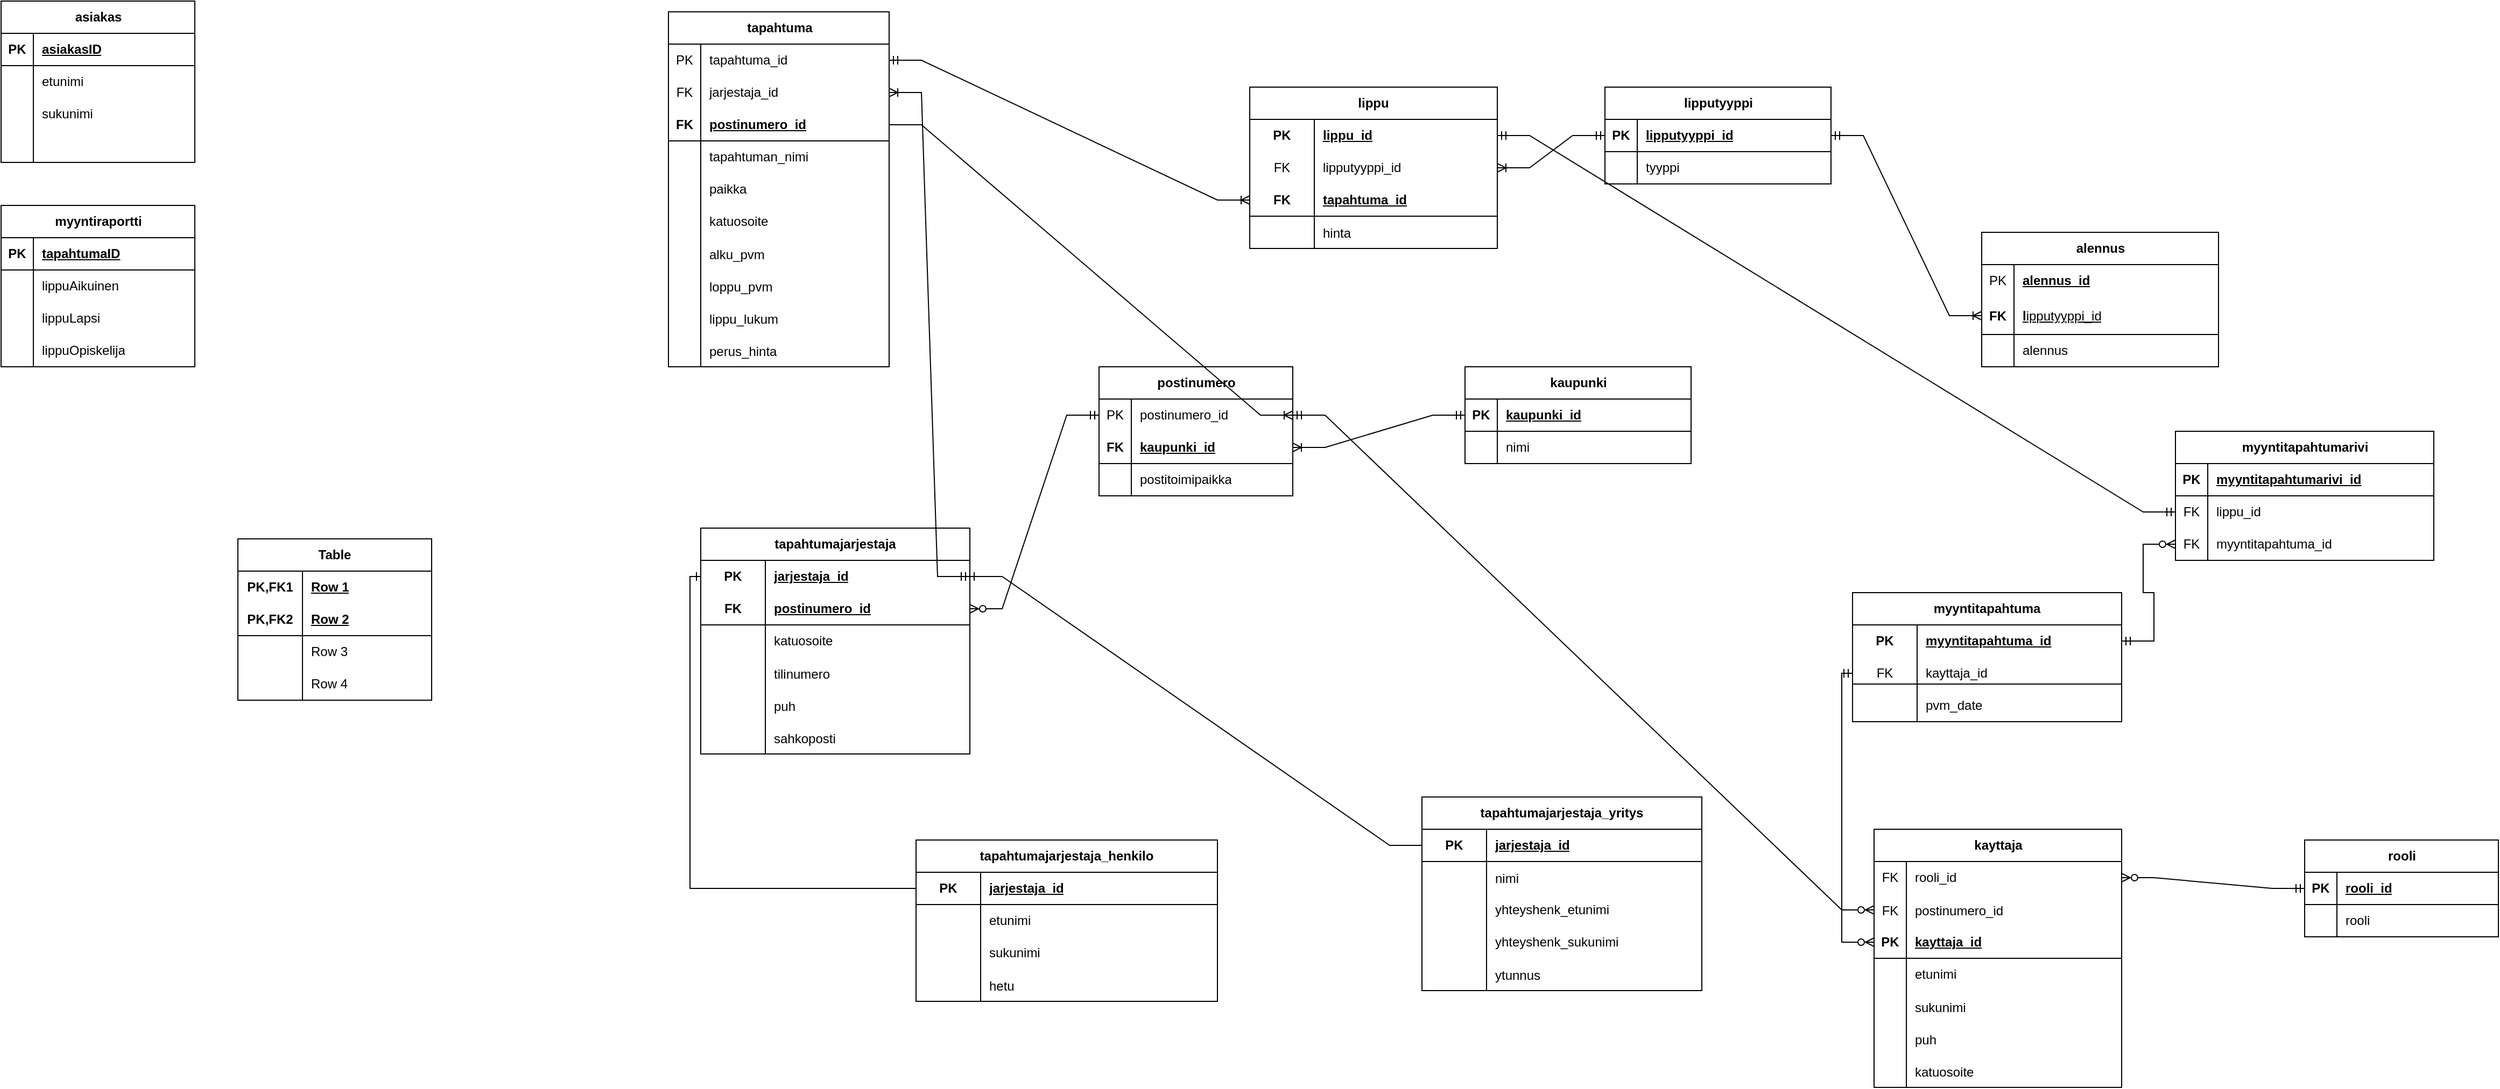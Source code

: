 <mxfile version="23.1.1" type="device">
  <diagram name="Page-1" id="3divRd6uumMWWUISTpxd">
    <mxGraphModel dx="1259" dy="655" grid="1" gridSize="10" guides="1" tooltips="1" connect="1" arrows="1" fold="1" page="1" pageScale="1" pageWidth="850" pageHeight="1100" math="0" shadow="0">
      <root>
        <mxCell id="0" />
        <mxCell id="1" parent="0" />
        <mxCell id="M20sg4fj1AHNiSFkCsXJ-82" value="tapahtuma" style="shape=table;startSize=30;container=1;collapsible=1;childLayout=tableLayout;fixedRows=1;rowLines=0;fontStyle=1;align=center;resizeLast=1;html=1;" parent="1" vertex="1">
          <mxGeometry x="670" y="70" width="205" height="330.0" as="geometry" />
        </mxCell>
        <mxCell id="M20sg4fj1AHNiSFkCsXJ-281" value="" style="shape=tableRow;horizontal=0;startSize=0;swimlaneHead=0;swimlaneBody=0;fillColor=none;collapsible=0;dropTarget=0;points=[[0,0.5],[1,0.5]];portConstraint=eastwest;top=0;left=0;right=0;bottom=0;" parent="M20sg4fj1AHNiSFkCsXJ-82" vertex="1">
          <mxGeometry y="30" width="205" height="30" as="geometry" />
        </mxCell>
        <mxCell id="M20sg4fj1AHNiSFkCsXJ-282" value="PK" style="shape=partialRectangle;connectable=0;fillColor=none;top=0;left=0;bottom=0;right=0;fontStyle=0;overflow=hidden;whiteSpace=wrap;html=1;" parent="M20sg4fj1AHNiSFkCsXJ-281" vertex="1">
          <mxGeometry width="30" height="30" as="geometry">
            <mxRectangle width="30" height="30" as="alternateBounds" />
          </mxGeometry>
        </mxCell>
        <mxCell id="M20sg4fj1AHNiSFkCsXJ-283" value="tapahtuma_id" style="shape=partialRectangle;connectable=0;fillColor=none;top=0;left=0;bottom=0;right=0;align=left;spacingLeft=6;fontStyle=0;overflow=hidden;whiteSpace=wrap;html=1;" parent="M20sg4fj1AHNiSFkCsXJ-281" vertex="1">
          <mxGeometry x="30" width="175" height="30" as="geometry">
            <mxRectangle width="175" height="30" as="alternateBounds" />
          </mxGeometry>
        </mxCell>
        <mxCell id="M20sg4fj1AHNiSFkCsXJ-379" value="" style="shape=tableRow;horizontal=0;startSize=0;swimlaneHead=0;swimlaneBody=0;fillColor=none;collapsible=0;dropTarget=0;points=[[0,0.5],[1,0.5]];portConstraint=eastwest;top=0;left=0;right=0;bottom=0;" parent="M20sg4fj1AHNiSFkCsXJ-82" vertex="1">
          <mxGeometry y="60" width="205" height="30" as="geometry" />
        </mxCell>
        <mxCell id="M20sg4fj1AHNiSFkCsXJ-380" value="FK" style="shape=partialRectangle;connectable=0;fillColor=none;top=0;left=0;bottom=0;right=0;fontStyle=0;overflow=hidden;whiteSpace=wrap;html=1;" parent="M20sg4fj1AHNiSFkCsXJ-379" vertex="1">
          <mxGeometry width="30" height="30" as="geometry">
            <mxRectangle width="30" height="30" as="alternateBounds" />
          </mxGeometry>
        </mxCell>
        <mxCell id="M20sg4fj1AHNiSFkCsXJ-381" value="jarjestaja_id" style="shape=partialRectangle;connectable=0;fillColor=none;top=0;left=0;bottom=0;right=0;align=left;spacingLeft=6;fontStyle=0;overflow=hidden;whiteSpace=wrap;html=1;" parent="M20sg4fj1AHNiSFkCsXJ-379" vertex="1">
          <mxGeometry x="30" width="175" height="30" as="geometry">
            <mxRectangle width="175" height="30" as="alternateBounds" />
          </mxGeometry>
        </mxCell>
        <mxCell id="M20sg4fj1AHNiSFkCsXJ-83" value="" style="shape=tableRow;horizontal=0;startSize=0;swimlaneHead=0;swimlaneBody=0;fillColor=none;collapsible=0;dropTarget=0;points=[[0,0.5],[1,0.5]];portConstraint=eastwest;top=0;left=0;right=0;bottom=1;" parent="M20sg4fj1AHNiSFkCsXJ-82" vertex="1">
          <mxGeometry y="90" width="205" height="30" as="geometry" />
        </mxCell>
        <mxCell id="M20sg4fj1AHNiSFkCsXJ-84" value="FK" style="shape=partialRectangle;connectable=0;fillColor=none;top=0;left=0;bottom=0;right=0;fontStyle=1;overflow=hidden;whiteSpace=wrap;html=1;" parent="M20sg4fj1AHNiSFkCsXJ-83" vertex="1">
          <mxGeometry width="30" height="30" as="geometry">
            <mxRectangle width="30" height="30" as="alternateBounds" />
          </mxGeometry>
        </mxCell>
        <mxCell id="M20sg4fj1AHNiSFkCsXJ-85" value="postinumero_id" style="shape=partialRectangle;connectable=0;fillColor=none;top=0;left=0;bottom=0;right=0;align=left;spacingLeft=6;fontStyle=5;overflow=hidden;whiteSpace=wrap;html=1;" parent="M20sg4fj1AHNiSFkCsXJ-83" vertex="1">
          <mxGeometry x="30" width="175" height="30" as="geometry">
            <mxRectangle width="175" height="30" as="alternateBounds" />
          </mxGeometry>
        </mxCell>
        <mxCell id="M20sg4fj1AHNiSFkCsXJ-92" value="" style="shape=tableRow;horizontal=0;startSize=0;swimlaneHead=0;swimlaneBody=0;fillColor=none;collapsible=0;dropTarget=0;points=[[0,0.5],[1,0.5]];portConstraint=eastwest;top=0;left=0;right=0;bottom=0;" parent="M20sg4fj1AHNiSFkCsXJ-82" vertex="1">
          <mxGeometry y="120" width="205" height="30" as="geometry" />
        </mxCell>
        <mxCell id="M20sg4fj1AHNiSFkCsXJ-93" value="" style="shape=partialRectangle;connectable=0;fillColor=none;top=0;left=0;bottom=0;right=0;editable=1;overflow=hidden;whiteSpace=wrap;html=1;" parent="M20sg4fj1AHNiSFkCsXJ-92" vertex="1">
          <mxGeometry width="30" height="30" as="geometry">
            <mxRectangle width="30" height="30" as="alternateBounds" />
          </mxGeometry>
        </mxCell>
        <mxCell id="M20sg4fj1AHNiSFkCsXJ-94" value="tapahtuman_nimi" style="shape=partialRectangle;connectable=0;fillColor=none;top=0;left=0;bottom=0;right=0;align=left;spacingLeft=6;overflow=hidden;whiteSpace=wrap;html=1;" parent="M20sg4fj1AHNiSFkCsXJ-92" vertex="1">
          <mxGeometry x="30" width="175" height="30" as="geometry">
            <mxRectangle width="175" height="30" as="alternateBounds" />
          </mxGeometry>
        </mxCell>
        <object label="" id="M20sg4fj1AHNiSFkCsXJ-89">
          <mxCell style="shape=tableRow;horizontal=0;startSize=0;swimlaneHead=0;swimlaneBody=0;fillColor=none;collapsible=0;dropTarget=0;points=[[0,0.5],[1,0.5]];portConstraint=eastwest;top=0;left=0;right=0;bottom=0;" parent="M20sg4fj1AHNiSFkCsXJ-82" vertex="1">
            <mxGeometry y="150" width="205" height="30" as="geometry" />
          </mxCell>
        </object>
        <mxCell id="M20sg4fj1AHNiSFkCsXJ-90" value="" style="shape=partialRectangle;connectable=0;fillColor=none;top=0;left=0;bottom=0;right=0;editable=1;overflow=hidden;whiteSpace=wrap;html=1;" parent="M20sg4fj1AHNiSFkCsXJ-89" vertex="1">
          <mxGeometry width="30" height="30" as="geometry">
            <mxRectangle width="30" height="30" as="alternateBounds" />
          </mxGeometry>
        </mxCell>
        <mxCell id="M20sg4fj1AHNiSFkCsXJ-91" value="paikka" style="shape=partialRectangle;connectable=0;fillColor=none;top=0;left=0;bottom=0;right=0;align=left;spacingLeft=6;overflow=hidden;whiteSpace=wrap;html=1;" parent="M20sg4fj1AHNiSFkCsXJ-89" vertex="1">
          <mxGeometry x="30" width="175" height="30" as="geometry">
            <mxRectangle width="175" height="30" as="alternateBounds" />
          </mxGeometry>
        </mxCell>
        <mxCell id="M20sg4fj1AHNiSFkCsXJ-86" value="" style="shape=tableRow;horizontal=0;startSize=0;swimlaneHead=0;swimlaneBody=0;fillColor=none;collapsible=0;dropTarget=0;points=[[0,0.5],[1,0.5]];portConstraint=eastwest;top=0;left=0;right=0;bottom=0;" parent="M20sg4fj1AHNiSFkCsXJ-82" vertex="1">
          <mxGeometry y="180" width="205" height="30" as="geometry" />
        </mxCell>
        <mxCell id="M20sg4fj1AHNiSFkCsXJ-87" value="" style="shape=partialRectangle;connectable=0;fillColor=none;top=0;left=0;bottom=0;right=0;editable=1;overflow=hidden;whiteSpace=wrap;html=1;" parent="M20sg4fj1AHNiSFkCsXJ-86" vertex="1">
          <mxGeometry width="30" height="30" as="geometry">
            <mxRectangle width="30" height="30" as="alternateBounds" />
          </mxGeometry>
        </mxCell>
        <mxCell id="M20sg4fj1AHNiSFkCsXJ-88" value="katuosoite" style="shape=partialRectangle;connectable=0;fillColor=none;top=0;left=0;bottom=0;right=0;align=left;spacingLeft=6;overflow=hidden;whiteSpace=wrap;html=1;" parent="M20sg4fj1AHNiSFkCsXJ-86" vertex="1">
          <mxGeometry x="30" width="175" height="30" as="geometry">
            <mxRectangle width="175" height="30" as="alternateBounds" />
          </mxGeometry>
        </mxCell>
        <mxCell id="M20sg4fj1AHNiSFkCsXJ-111" value="" style="shape=tableRow;horizontal=0;startSize=0;swimlaneHead=0;swimlaneBody=0;fillColor=none;collapsible=0;dropTarget=0;points=[[0,0.5],[1,0.5]];portConstraint=eastwest;top=0;left=0;right=0;bottom=0;" parent="M20sg4fj1AHNiSFkCsXJ-82" vertex="1">
          <mxGeometry y="210" width="205" height="30" as="geometry" />
        </mxCell>
        <mxCell id="M20sg4fj1AHNiSFkCsXJ-112" value="" style="shape=partialRectangle;connectable=0;fillColor=none;top=0;left=0;bottom=0;right=0;editable=1;overflow=hidden;" parent="M20sg4fj1AHNiSFkCsXJ-111" vertex="1">
          <mxGeometry width="30" height="30" as="geometry">
            <mxRectangle width="30" height="30" as="alternateBounds" />
          </mxGeometry>
        </mxCell>
        <mxCell id="M20sg4fj1AHNiSFkCsXJ-113" value="alku_pvm" style="shape=partialRectangle;connectable=0;fillColor=none;top=0;left=0;bottom=0;right=0;align=left;spacingLeft=6;overflow=hidden;" parent="M20sg4fj1AHNiSFkCsXJ-111" vertex="1">
          <mxGeometry x="30" width="175" height="30" as="geometry">
            <mxRectangle width="175" height="30" as="alternateBounds" />
          </mxGeometry>
        </mxCell>
        <mxCell id="M20sg4fj1AHNiSFkCsXJ-114" value="" style="shape=tableRow;horizontal=0;startSize=0;swimlaneHead=0;swimlaneBody=0;fillColor=none;collapsible=0;dropTarget=0;points=[[0,0.5],[1,0.5]];portConstraint=eastwest;top=0;left=0;right=0;bottom=0;" parent="M20sg4fj1AHNiSFkCsXJ-82" vertex="1">
          <mxGeometry y="240" width="205" height="30" as="geometry" />
        </mxCell>
        <mxCell id="M20sg4fj1AHNiSFkCsXJ-115" value="" style="shape=partialRectangle;connectable=0;fillColor=none;top=0;left=0;bottom=0;right=0;editable=1;overflow=hidden;" parent="M20sg4fj1AHNiSFkCsXJ-114" vertex="1">
          <mxGeometry width="30" height="30" as="geometry">
            <mxRectangle width="30" height="30" as="alternateBounds" />
          </mxGeometry>
        </mxCell>
        <mxCell id="M20sg4fj1AHNiSFkCsXJ-116" value="loppu_pvm" style="shape=partialRectangle;connectable=0;fillColor=none;top=0;left=0;bottom=0;right=0;align=left;spacingLeft=6;overflow=hidden;" parent="M20sg4fj1AHNiSFkCsXJ-114" vertex="1">
          <mxGeometry x="30" width="175" height="30" as="geometry">
            <mxRectangle width="175" height="30" as="alternateBounds" />
          </mxGeometry>
        </mxCell>
        <mxCell id="M20sg4fj1AHNiSFkCsXJ-117" value="" style="shape=tableRow;horizontal=0;startSize=0;swimlaneHead=0;swimlaneBody=0;fillColor=none;collapsible=0;dropTarget=0;points=[[0,0.5],[1,0.5]];portConstraint=eastwest;top=0;left=0;right=0;bottom=0;" parent="M20sg4fj1AHNiSFkCsXJ-82" vertex="1">
          <mxGeometry y="270" width="205" height="30" as="geometry" />
        </mxCell>
        <mxCell id="M20sg4fj1AHNiSFkCsXJ-118" value="" style="shape=partialRectangle;connectable=0;fillColor=none;top=0;left=0;bottom=0;right=0;editable=1;overflow=hidden;" parent="M20sg4fj1AHNiSFkCsXJ-117" vertex="1">
          <mxGeometry width="30" height="30" as="geometry">
            <mxRectangle width="30" height="30" as="alternateBounds" />
          </mxGeometry>
        </mxCell>
        <mxCell id="M20sg4fj1AHNiSFkCsXJ-119" value="lippu_lukum" style="shape=partialRectangle;connectable=0;fillColor=none;top=0;left=0;bottom=0;right=0;align=left;spacingLeft=6;overflow=hidden;" parent="M20sg4fj1AHNiSFkCsXJ-117" vertex="1">
          <mxGeometry x="30" width="175" height="30" as="geometry">
            <mxRectangle width="175" height="30" as="alternateBounds" />
          </mxGeometry>
        </mxCell>
        <mxCell id="M20sg4fj1AHNiSFkCsXJ-219" value="" style="shape=tableRow;horizontal=0;startSize=0;swimlaneHead=0;swimlaneBody=0;fillColor=none;collapsible=0;dropTarget=0;points=[[0,0.5],[1,0.5]];portConstraint=eastwest;top=0;left=0;right=0;bottom=0;" parent="M20sg4fj1AHNiSFkCsXJ-82" vertex="1">
          <mxGeometry y="300" width="205" height="30" as="geometry" />
        </mxCell>
        <mxCell id="M20sg4fj1AHNiSFkCsXJ-220" value="" style="shape=partialRectangle;connectable=0;fillColor=none;top=0;left=0;bottom=0;right=0;editable=1;overflow=hidden;" parent="M20sg4fj1AHNiSFkCsXJ-219" vertex="1">
          <mxGeometry width="30" height="30" as="geometry">
            <mxRectangle width="30" height="30" as="alternateBounds" />
          </mxGeometry>
        </mxCell>
        <mxCell id="M20sg4fj1AHNiSFkCsXJ-221" value="perus_hinta" style="shape=partialRectangle;connectable=0;fillColor=none;top=0;left=0;bottom=0;right=0;align=left;spacingLeft=6;overflow=hidden;" parent="M20sg4fj1AHNiSFkCsXJ-219" vertex="1">
          <mxGeometry x="30" width="175" height="30" as="geometry">
            <mxRectangle width="175" height="30" as="alternateBounds" />
          </mxGeometry>
        </mxCell>
        <mxCell id="M20sg4fj1AHNiSFkCsXJ-120" value="asiakas" style="shape=table;startSize=30;container=1;collapsible=1;childLayout=tableLayout;fixedRows=1;rowLines=0;fontStyle=1;align=center;resizeLast=1;html=1;" parent="1" vertex="1">
          <mxGeometry x="50" y="60" width="180" height="150" as="geometry" />
        </mxCell>
        <mxCell id="M20sg4fj1AHNiSFkCsXJ-121" value="" style="shape=tableRow;horizontal=0;startSize=0;swimlaneHead=0;swimlaneBody=0;fillColor=none;collapsible=0;dropTarget=0;points=[[0,0.5],[1,0.5]];portConstraint=eastwest;top=0;left=0;right=0;bottom=1;" parent="M20sg4fj1AHNiSFkCsXJ-120" vertex="1">
          <mxGeometry y="30" width="180" height="30" as="geometry" />
        </mxCell>
        <mxCell id="M20sg4fj1AHNiSFkCsXJ-122" value="PK" style="shape=partialRectangle;connectable=0;fillColor=none;top=0;left=0;bottom=0;right=0;fontStyle=1;overflow=hidden;whiteSpace=wrap;html=1;" parent="M20sg4fj1AHNiSFkCsXJ-121" vertex="1">
          <mxGeometry width="30" height="30" as="geometry">
            <mxRectangle width="30" height="30" as="alternateBounds" />
          </mxGeometry>
        </mxCell>
        <mxCell id="M20sg4fj1AHNiSFkCsXJ-123" value="asiakasID" style="shape=partialRectangle;connectable=0;fillColor=none;top=0;left=0;bottom=0;right=0;align=left;spacingLeft=6;fontStyle=5;overflow=hidden;whiteSpace=wrap;html=1;" parent="M20sg4fj1AHNiSFkCsXJ-121" vertex="1">
          <mxGeometry x="30" width="150" height="30" as="geometry">
            <mxRectangle width="150" height="30" as="alternateBounds" />
          </mxGeometry>
        </mxCell>
        <mxCell id="M20sg4fj1AHNiSFkCsXJ-124" value="" style="shape=tableRow;horizontal=0;startSize=0;swimlaneHead=0;swimlaneBody=0;fillColor=none;collapsible=0;dropTarget=0;points=[[0,0.5],[1,0.5]];portConstraint=eastwest;top=0;left=0;right=0;bottom=0;" parent="M20sg4fj1AHNiSFkCsXJ-120" vertex="1">
          <mxGeometry y="60" width="180" height="30" as="geometry" />
        </mxCell>
        <mxCell id="M20sg4fj1AHNiSFkCsXJ-125" value="" style="shape=partialRectangle;connectable=0;fillColor=none;top=0;left=0;bottom=0;right=0;editable=1;overflow=hidden;whiteSpace=wrap;html=1;" parent="M20sg4fj1AHNiSFkCsXJ-124" vertex="1">
          <mxGeometry width="30" height="30" as="geometry">
            <mxRectangle width="30" height="30" as="alternateBounds" />
          </mxGeometry>
        </mxCell>
        <mxCell id="M20sg4fj1AHNiSFkCsXJ-126" value="etunimi" style="shape=partialRectangle;connectable=0;fillColor=none;top=0;left=0;bottom=0;right=0;align=left;spacingLeft=6;overflow=hidden;whiteSpace=wrap;html=1;" parent="M20sg4fj1AHNiSFkCsXJ-124" vertex="1">
          <mxGeometry x="30" width="150" height="30" as="geometry">
            <mxRectangle width="150" height="30" as="alternateBounds" />
          </mxGeometry>
        </mxCell>
        <mxCell id="M20sg4fj1AHNiSFkCsXJ-127" value="" style="shape=tableRow;horizontal=0;startSize=0;swimlaneHead=0;swimlaneBody=0;fillColor=none;collapsible=0;dropTarget=0;points=[[0,0.5],[1,0.5]];portConstraint=eastwest;top=0;left=0;right=0;bottom=0;" parent="M20sg4fj1AHNiSFkCsXJ-120" vertex="1">
          <mxGeometry y="90" width="180" height="30" as="geometry" />
        </mxCell>
        <mxCell id="M20sg4fj1AHNiSFkCsXJ-128" value="" style="shape=partialRectangle;connectable=0;fillColor=none;top=0;left=0;bottom=0;right=0;editable=1;overflow=hidden;whiteSpace=wrap;html=1;" parent="M20sg4fj1AHNiSFkCsXJ-127" vertex="1">
          <mxGeometry width="30" height="30" as="geometry">
            <mxRectangle width="30" height="30" as="alternateBounds" />
          </mxGeometry>
        </mxCell>
        <mxCell id="M20sg4fj1AHNiSFkCsXJ-129" value="sukunimi" style="shape=partialRectangle;connectable=0;fillColor=none;top=0;left=0;bottom=0;right=0;align=left;spacingLeft=6;overflow=hidden;whiteSpace=wrap;html=1;" parent="M20sg4fj1AHNiSFkCsXJ-127" vertex="1">
          <mxGeometry x="30" width="150" height="30" as="geometry">
            <mxRectangle width="150" height="30" as="alternateBounds" />
          </mxGeometry>
        </mxCell>
        <mxCell id="M20sg4fj1AHNiSFkCsXJ-130" value="" style="shape=tableRow;horizontal=0;startSize=0;swimlaneHead=0;swimlaneBody=0;fillColor=none;collapsible=0;dropTarget=0;points=[[0,0.5],[1,0.5]];portConstraint=eastwest;top=0;left=0;right=0;bottom=0;" parent="M20sg4fj1AHNiSFkCsXJ-120" vertex="1">
          <mxGeometry y="120" width="180" height="30" as="geometry" />
        </mxCell>
        <mxCell id="M20sg4fj1AHNiSFkCsXJ-131" value="" style="shape=partialRectangle;connectable=0;fillColor=none;top=0;left=0;bottom=0;right=0;editable=1;overflow=hidden;whiteSpace=wrap;html=1;" parent="M20sg4fj1AHNiSFkCsXJ-130" vertex="1">
          <mxGeometry width="30" height="30" as="geometry">
            <mxRectangle width="30" height="30" as="alternateBounds" />
          </mxGeometry>
        </mxCell>
        <mxCell id="M20sg4fj1AHNiSFkCsXJ-132" value="" style="shape=partialRectangle;connectable=0;fillColor=none;top=0;left=0;bottom=0;right=0;align=left;spacingLeft=6;overflow=hidden;whiteSpace=wrap;html=1;" parent="M20sg4fj1AHNiSFkCsXJ-130" vertex="1">
          <mxGeometry x="30" width="150" height="30" as="geometry">
            <mxRectangle width="150" height="30" as="alternateBounds" />
          </mxGeometry>
        </mxCell>
        <mxCell id="M20sg4fj1AHNiSFkCsXJ-168" value="myyntiraportti" style="shape=table;startSize=30;container=1;collapsible=1;childLayout=tableLayout;fixedRows=1;rowLines=0;fontStyle=1;align=center;resizeLast=1;html=1;" parent="1" vertex="1">
          <mxGeometry x="50" y="250" width="180" height="150" as="geometry" />
        </mxCell>
        <mxCell id="M20sg4fj1AHNiSFkCsXJ-169" value="" style="shape=tableRow;horizontal=0;startSize=0;swimlaneHead=0;swimlaneBody=0;fillColor=none;collapsible=0;dropTarget=0;points=[[0,0.5],[1,0.5]];portConstraint=eastwest;top=0;left=0;right=0;bottom=1;" parent="M20sg4fj1AHNiSFkCsXJ-168" vertex="1">
          <mxGeometry y="30" width="180" height="30" as="geometry" />
        </mxCell>
        <mxCell id="M20sg4fj1AHNiSFkCsXJ-170" value="PK" style="shape=partialRectangle;connectable=0;fillColor=none;top=0;left=0;bottom=0;right=0;fontStyle=1;overflow=hidden;whiteSpace=wrap;html=1;" parent="M20sg4fj1AHNiSFkCsXJ-169" vertex="1">
          <mxGeometry width="30" height="30" as="geometry">
            <mxRectangle width="30" height="30" as="alternateBounds" />
          </mxGeometry>
        </mxCell>
        <mxCell id="M20sg4fj1AHNiSFkCsXJ-171" value="tapahtumaID" style="shape=partialRectangle;connectable=0;fillColor=none;top=0;left=0;bottom=0;right=0;align=left;spacingLeft=6;fontStyle=5;overflow=hidden;whiteSpace=wrap;html=1;" parent="M20sg4fj1AHNiSFkCsXJ-169" vertex="1">
          <mxGeometry x="30" width="150" height="30" as="geometry">
            <mxRectangle width="150" height="30" as="alternateBounds" />
          </mxGeometry>
        </mxCell>
        <mxCell id="M20sg4fj1AHNiSFkCsXJ-172" value="" style="shape=tableRow;horizontal=0;startSize=0;swimlaneHead=0;swimlaneBody=0;fillColor=none;collapsible=0;dropTarget=0;points=[[0,0.5],[1,0.5]];portConstraint=eastwest;top=0;left=0;right=0;bottom=0;" parent="M20sg4fj1AHNiSFkCsXJ-168" vertex="1">
          <mxGeometry y="60" width="180" height="30" as="geometry" />
        </mxCell>
        <mxCell id="M20sg4fj1AHNiSFkCsXJ-173" value="" style="shape=partialRectangle;connectable=0;fillColor=none;top=0;left=0;bottom=0;right=0;editable=1;overflow=hidden;whiteSpace=wrap;html=1;" parent="M20sg4fj1AHNiSFkCsXJ-172" vertex="1">
          <mxGeometry width="30" height="30" as="geometry">
            <mxRectangle width="30" height="30" as="alternateBounds" />
          </mxGeometry>
        </mxCell>
        <mxCell id="M20sg4fj1AHNiSFkCsXJ-174" value="lippuAikuinen" style="shape=partialRectangle;connectable=0;fillColor=none;top=0;left=0;bottom=0;right=0;align=left;spacingLeft=6;overflow=hidden;whiteSpace=wrap;html=1;" parent="M20sg4fj1AHNiSFkCsXJ-172" vertex="1">
          <mxGeometry x="30" width="150" height="30" as="geometry">
            <mxRectangle width="150" height="30" as="alternateBounds" />
          </mxGeometry>
        </mxCell>
        <mxCell id="M20sg4fj1AHNiSFkCsXJ-175" value="" style="shape=tableRow;horizontal=0;startSize=0;swimlaneHead=0;swimlaneBody=0;fillColor=none;collapsible=0;dropTarget=0;points=[[0,0.5],[1,0.5]];portConstraint=eastwest;top=0;left=0;right=0;bottom=0;" parent="M20sg4fj1AHNiSFkCsXJ-168" vertex="1">
          <mxGeometry y="90" width="180" height="30" as="geometry" />
        </mxCell>
        <mxCell id="M20sg4fj1AHNiSFkCsXJ-176" value="" style="shape=partialRectangle;connectable=0;fillColor=none;top=0;left=0;bottom=0;right=0;editable=1;overflow=hidden;whiteSpace=wrap;html=1;" parent="M20sg4fj1AHNiSFkCsXJ-175" vertex="1">
          <mxGeometry width="30" height="30" as="geometry">
            <mxRectangle width="30" height="30" as="alternateBounds" />
          </mxGeometry>
        </mxCell>
        <mxCell id="M20sg4fj1AHNiSFkCsXJ-177" value="lippuLapsi" style="shape=partialRectangle;connectable=0;fillColor=none;top=0;left=0;bottom=0;right=0;align=left;spacingLeft=6;overflow=hidden;whiteSpace=wrap;html=1;" parent="M20sg4fj1AHNiSFkCsXJ-175" vertex="1">
          <mxGeometry x="30" width="150" height="30" as="geometry">
            <mxRectangle width="150" height="30" as="alternateBounds" />
          </mxGeometry>
        </mxCell>
        <mxCell id="M20sg4fj1AHNiSFkCsXJ-178" value="" style="shape=tableRow;horizontal=0;startSize=0;swimlaneHead=0;swimlaneBody=0;fillColor=none;collapsible=0;dropTarget=0;points=[[0,0.5],[1,0.5]];portConstraint=eastwest;top=0;left=0;right=0;bottom=0;" parent="M20sg4fj1AHNiSFkCsXJ-168" vertex="1">
          <mxGeometry y="120" width="180" height="30" as="geometry" />
        </mxCell>
        <mxCell id="M20sg4fj1AHNiSFkCsXJ-179" value="" style="shape=partialRectangle;connectable=0;fillColor=none;top=0;left=0;bottom=0;right=0;editable=1;overflow=hidden;whiteSpace=wrap;html=1;" parent="M20sg4fj1AHNiSFkCsXJ-178" vertex="1">
          <mxGeometry width="30" height="30" as="geometry">
            <mxRectangle width="30" height="30" as="alternateBounds" />
          </mxGeometry>
        </mxCell>
        <mxCell id="M20sg4fj1AHNiSFkCsXJ-180" value="lippuOpiskelija" style="shape=partialRectangle;connectable=0;fillColor=none;top=0;left=0;bottom=0;right=0;align=left;spacingLeft=6;overflow=hidden;whiteSpace=wrap;html=1;" parent="M20sg4fj1AHNiSFkCsXJ-178" vertex="1">
          <mxGeometry x="30" width="150" height="30" as="geometry">
            <mxRectangle width="150" height="30" as="alternateBounds" />
          </mxGeometry>
        </mxCell>
        <mxCell id="M20sg4fj1AHNiSFkCsXJ-95" value="lippu" style="shape=table;startSize=30;container=1;collapsible=1;childLayout=tableLayout;fixedRows=1;rowLines=0;fontStyle=1;align=center;resizeLast=1;html=1;whiteSpace=wrap;" parent="1" vertex="1">
          <mxGeometry x="1210" y="140" width="230" height="150.0" as="geometry" />
        </mxCell>
        <mxCell id="M20sg4fj1AHNiSFkCsXJ-96" value="" style="shape=tableRow;horizontal=0;startSize=0;swimlaneHead=0;swimlaneBody=0;fillColor=none;collapsible=0;dropTarget=0;points=[[0,0.5],[1,0.5]];portConstraint=eastwest;top=0;left=0;right=0;bottom=0;html=1;" parent="M20sg4fj1AHNiSFkCsXJ-95" vertex="1">
          <mxGeometry y="30" width="230" height="30" as="geometry" />
        </mxCell>
        <mxCell id="M20sg4fj1AHNiSFkCsXJ-97" value="PK" style="shape=partialRectangle;connectable=0;fillColor=none;top=0;left=0;bottom=0;right=0;fontStyle=1;overflow=hidden;html=1;whiteSpace=wrap;" parent="M20sg4fj1AHNiSFkCsXJ-96" vertex="1">
          <mxGeometry width="60" height="30" as="geometry">
            <mxRectangle width="60" height="30" as="alternateBounds" />
          </mxGeometry>
        </mxCell>
        <mxCell id="M20sg4fj1AHNiSFkCsXJ-98" value="lippu_id" style="shape=partialRectangle;connectable=0;fillColor=none;top=0;left=0;bottom=0;right=0;align=left;spacingLeft=6;fontStyle=5;overflow=hidden;html=1;whiteSpace=wrap;" parent="M20sg4fj1AHNiSFkCsXJ-96" vertex="1">
          <mxGeometry x="60" width="170" height="30" as="geometry">
            <mxRectangle width="170" height="30" as="alternateBounds" />
          </mxGeometry>
        </mxCell>
        <mxCell id="M20sg4fj1AHNiSFkCsXJ-245" value="" style="shape=tableRow;horizontal=0;startSize=0;swimlaneHead=0;swimlaneBody=0;fillColor=none;collapsible=0;dropTarget=0;points=[[0,0.5],[1,0.5]];portConstraint=eastwest;top=0;left=0;right=0;bottom=0;" parent="M20sg4fj1AHNiSFkCsXJ-95" vertex="1">
          <mxGeometry y="60" width="230" height="30" as="geometry" />
        </mxCell>
        <mxCell id="M20sg4fj1AHNiSFkCsXJ-246" value="FK" style="shape=partialRectangle;connectable=0;fillColor=none;top=0;left=0;bottom=0;right=0;fontStyle=0;overflow=hidden;whiteSpace=wrap;html=1;" parent="M20sg4fj1AHNiSFkCsXJ-245" vertex="1">
          <mxGeometry width="60" height="30" as="geometry">
            <mxRectangle width="60" height="30" as="alternateBounds" />
          </mxGeometry>
        </mxCell>
        <mxCell id="M20sg4fj1AHNiSFkCsXJ-247" value="lipputyyppi_id" style="shape=partialRectangle;connectable=0;fillColor=none;top=0;left=0;bottom=0;right=0;align=left;spacingLeft=6;fontStyle=0;overflow=hidden;whiteSpace=wrap;html=1;" parent="M20sg4fj1AHNiSFkCsXJ-245" vertex="1">
          <mxGeometry x="60" width="170" height="30" as="geometry">
            <mxRectangle width="170" height="30" as="alternateBounds" />
          </mxGeometry>
        </mxCell>
        <mxCell id="M20sg4fj1AHNiSFkCsXJ-99" value="" style="shape=tableRow;horizontal=0;startSize=0;swimlaneHead=0;swimlaneBody=0;fillColor=none;collapsible=0;dropTarget=0;points=[[0,0.5],[1,0.5]];portConstraint=eastwest;top=0;left=0;right=0;bottom=1;html=1;" parent="M20sg4fj1AHNiSFkCsXJ-95" vertex="1">
          <mxGeometry y="90" width="230" height="30" as="geometry" />
        </mxCell>
        <mxCell id="M20sg4fj1AHNiSFkCsXJ-100" value="FK" style="shape=partialRectangle;connectable=0;fillColor=none;top=0;left=0;bottom=0;right=0;fontStyle=1;overflow=hidden;html=1;whiteSpace=wrap;" parent="M20sg4fj1AHNiSFkCsXJ-99" vertex="1">
          <mxGeometry width="60" height="30" as="geometry">
            <mxRectangle width="60" height="30" as="alternateBounds" />
          </mxGeometry>
        </mxCell>
        <mxCell id="M20sg4fj1AHNiSFkCsXJ-101" value="tapahtuma_id" style="shape=partialRectangle;connectable=0;fillColor=none;top=0;left=0;bottom=0;right=0;align=left;spacingLeft=6;fontStyle=5;overflow=hidden;html=1;whiteSpace=wrap;" parent="M20sg4fj1AHNiSFkCsXJ-99" vertex="1">
          <mxGeometry x="60" width="170" height="30" as="geometry">
            <mxRectangle width="170" height="30" as="alternateBounds" />
          </mxGeometry>
        </mxCell>
        <mxCell id="M20sg4fj1AHNiSFkCsXJ-152" value="" style="shape=tableRow;horizontal=0;startSize=0;swimlaneHead=0;swimlaneBody=0;fillColor=none;collapsible=0;dropTarget=0;points=[[0,0.5],[1,0.5]];portConstraint=eastwest;top=0;left=0;right=0;bottom=0;" parent="M20sg4fj1AHNiSFkCsXJ-95" vertex="1">
          <mxGeometry y="120" width="230" height="30" as="geometry" />
        </mxCell>
        <mxCell id="M20sg4fj1AHNiSFkCsXJ-153" value="" style="shape=partialRectangle;connectable=0;fillColor=none;top=0;left=0;bottom=0;right=0;editable=1;overflow=hidden;" parent="M20sg4fj1AHNiSFkCsXJ-152" vertex="1">
          <mxGeometry width="60" height="30" as="geometry">
            <mxRectangle width="60" height="30" as="alternateBounds" />
          </mxGeometry>
        </mxCell>
        <mxCell id="M20sg4fj1AHNiSFkCsXJ-154" value="hinta" style="shape=partialRectangle;connectable=0;fillColor=none;top=0;left=0;bottom=0;right=0;align=left;spacingLeft=6;overflow=hidden;" parent="M20sg4fj1AHNiSFkCsXJ-152" vertex="1">
          <mxGeometry x="60" width="170" height="30" as="geometry">
            <mxRectangle width="170" height="30" as="alternateBounds" />
          </mxGeometry>
        </mxCell>
        <mxCell id="M20sg4fj1AHNiSFkCsXJ-190" value="Table" style="shape=table;startSize=30;container=1;collapsible=1;childLayout=tableLayout;fixedRows=1;rowLines=0;fontStyle=1;align=center;resizeLast=1;html=1;whiteSpace=wrap;" parent="1" vertex="1">
          <mxGeometry x="270" y="560" width="180" height="150" as="geometry" />
        </mxCell>
        <mxCell id="M20sg4fj1AHNiSFkCsXJ-191" value="" style="shape=tableRow;horizontal=0;startSize=0;swimlaneHead=0;swimlaneBody=0;fillColor=none;collapsible=0;dropTarget=0;points=[[0,0.5],[1,0.5]];portConstraint=eastwest;top=0;left=0;right=0;bottom=0;html=1;" parent="M20sg4fj1AHNiSFkCsXJ-190" vertex="1">
          <mxGeometry y="30" width="180" height="30" as="geometry" />
        </mxCell>
        <mxCell id="M20sg4fj1AHNiSFkCsXJ-192" value="PK,FK1" style="shape=partialRectangle;connectable=0;fillColor=none;top=0;left=0;bottom=0;right=0;fontStyle=1;overflow=hidden;html=1;whiteSpace=wrap;" parent="M20sg4fj1AHNiSFkCsXJ-191" vertex="1">
          <mxGeometry width="60" height="30" as="geometry">
            <mxRectangle width="60" height="30" as="alternateBounds" />
          </mxGeometry>
        </mxCell>
        <mxCell id="M20sg4fj1AHNiSFkCsXJ-193" value="Row 1" style="shape=partialRectangle;connectable=0;fillColor=none;top=0;left=0;bottom=0;right=0;align=left;spacingLeft=6;fontStyle=5;overflow=hidden;html=1;whiteSpace=wrap;" parent="M20sg4fj1AHNiSFkCsXJ-191" vertex="1">
          <mxGeometry x="60" width="120" height="30" as="geometry">
            <mxRectangle width="120" height="30" as="alternateBounds" />
          </mxGeometry>
        </mxCell>
        <mxCell id="M20sg4fj1AHNiSFkCsXJ-194" value="" style="shape=tableRow;horizontal=0;startSize=0;swimlaneHead=0;swimlaneBody=0;fillColor=none;collapsible=0;dropTarget=0;points=[[0,0.5],[1,0.5]];portConstraint=eastwest;top=0;left=0;right=0;bottom=1;html=1;" parent="M20sg4fj1AHNiSFkCsXJ-190" vertex="1">
          <mxGeometry y="60" width="180" height="30" as="geometry" />
        </mxCell>
        <mxCell id="M20sg4fj1AHNiSFkCsXJ-195" value="PK,FK2" style="shape=partialRectangle;connectable=0;fillColor=none;top=0;left=0;bottom=0;right=0;fontStyle=1;overflow=hidden;html=1;whiteSpace=wrap;" parent="M20sg4fj1AHNiSFkCsXJ-194" vertex="1">
          <mxGeometry width="60" height="30" as="geometry">
            <mxRectangle width="60" height="30" as="alternateBounds" />
          </mxGeometry>
        </mxCell>
        <mxCell id="M20sg4fj1AHNiSFkCsXJ-196" value="Row 2" style="shape=partialRectangle;connectable=0;fillColor=none;top=0;left=0;bottom=0;right=0;align=left;spacingLeft=6;fontStyle=5;overflow=hidden;html=1;whiteSpace=wrap;" parent="M20sg4fj1AHNiSFkCsXJ-194" vertex="1">
          <mxGeometry x="60" width="120" height="30" as="geometry">
            <mxRectangle width="120" height="30" as="alternateBounds" />
          </mxGeometry>
        </mxCell>
        <mxCell id="M20sg4fj1AHNiSFkCsXJ-197" value="" style="shape=tableRow;horizontal=0;startSize=0;swimlaneHead=0;swimlaneBody=0;fillColor=none;collapsible=0;dropTarget=0;points=[[0,0.5],[1,0.5]];portConstraint=eastwest;top=0;left=0;right=0;bottom=0;html=1;" parent="M20sg4fj1AHNiSFkCsXJ-190" vertex="1">
          <mxGeometry y="90" width="180" height="30" as="geometry" />
        </mxCell>
        <mxCell id="M20sg4fj1AHNiSFkCsXJ-198" value="" style="shape=partialRectangle;connectable=0;fillColor=none;top=0;left=0;bottom=0;right=0;editable=1;overflow=hidden;html=1;whiteSpace=wrap;" parent="M20sg4fj1AHNiSFkCsXJ-197" vertex="1">
          <mxGeometry width="60" height="30" as="geometry">
            <mxRectangle width="60" height="30" as="alternateBounds" />
          </mxGeometry>
        </mxCell>
        <mxCell id="M20sg4fj1AHNiSFkCsXJ-199" value="Row 3" style="shape=partialRectangle;connectable=0;fillColor=none;top=0;left=0;bottom=0;right=0;align=left;spacingLeft=6;overflow=hidden;html=1;whiteSpace=wrap;" parent="M20sg4fj1AHNiSFkCsXJ-197" vertex="1">
          <mxGeometry x="60" width="120" height="30" as="geometry">
            <mxRectangle width="120" height="30" as="alternateBounds" />
          </mxGeometry>
        </mxCell>
        <mxCell id="M20sg4fj1AHNiSFkCsXJ-200" value="" style="shape=tableRow;horizontal=0;startSize=0;swimlaneHead=0;swimlaneBody=0;fillColor=none;collapsible=0;dropTarget=0;points=[[0,0.5],[1,0.5]];portConstraint=eastwest;top=0;left=0;right=0;bottom=0;html=1;" parent="M20sg4fj1AHNiSFkCsXJ-190" vertex="1">
          <mxGeometry y="120" width="180" height="30" as="geometry" />
        </mxCell>
        <mxCell id="M20sg4fj1AHNiSFkCsXJ-201" value="" style="shape=partialRectangle;connectable=0;fillColor=none;top=0;left=0;bottom=0;right=0;editable=1;overflow=hidden;html=1;whiteSpace=wrap;" parent="M20sg4fj1AHNiSFkCsXJ-200" vertex="1">
          <mxGeometry width="60" height="30" as="geometry">
            <mxRectangle width="60" height="30" as="alternateBounds" />
          </mxGeometry>
        </mxCell>
        <mxCell id="M20sg4fj1AHNiSFkCsXJ-202" value="Row 4" style="shape=partialRectangle;connectable=0;fillColor=none;top=0;left=0;bottom=0;right=0;align=left;spacingLeft=6;overflow=hidden;html=1;whiteSpace=wrap;" parent="M20sg4fj1AHNiSFkCsXJ-200" vertex="1">
          <mxGeometry x="60" width="120" height="30" as="geometry">
            <mxRectangle width="120" height="30" as="alternateBounds" />
          </mxGeometry>
        </mxCell>
        <mxCell id="M20sg4fj1AHNiSFkCsXJ-203" value="lipputyyppi" style="shape=table;startSize=30;container=1;collapsible=1;childLayout=tableLayout;fixedRows=1;rowLines=0;fontStyle=1;align=center;resizeLast=1;html=1;" parent="1" vertex="1">
          <mxGeometry x="1540" y="140" width="210" height="90" as="geometry" />
        </mxCell>
        <mxCell id="M20sg4fj1AHNiSFkCsXJ-204" value="" style="shape=tableRow;horizontal=0;startSize=0;swimlaneHead=0;swimlaneBody=0;fillColor=none;collapsible=0;dropTarget=0;points=[[0,0.5],[1,0.5]];portConstraint=eastwest;top=0;left=0;right=0;bottom=1;" parent="M20sg4fj1AHNiSFkCsXJ-203" vertex="1">
          <mxGeometry y="30" width="210" height="30" as="geometry" />
        </mxCell>
        <mxCell id="M20sg4fj1AHNiSFkCsXJ-205" value="PK" style="shape=partialRectangle;connectable=0;fillColor=none;top=0;left=0;bottom=0;right=0;fontStyle=1;overflow=hidden;whiteSpace=wrap;html=1;" parent="M20sg4fj1AHNiSFkCsXJ-204" vertex="1">
          <mxGeometry width="30" height="30" as="geometry">
            <mxRectangle width="30" height="30" as="alternateBounds" />
          </mxGeometry>
        </mxCell>
        <mxCell id="M20sg4fj1AHNiSFkCsXJ-206" value="lipputyyppi_id" style="shape=partialRectangle;connectable=0;fillColor=none;top=0;left=0;bottom=0;right=0;align=left;spacingLeft=6;fontStyle=5;overflow=hidden;whiteSpace=wrap;html=1;" parent="M20sg4fj1AHNiSFkCsXJ-204" vertex="1">
          <mxGeometry x="30" width="180" height="30" as="geometry">
            <mxRectangle width="180" height="30" as="alternateBounds" />
          </mxGeometry>
        </mxCell>
        <mxCell id="M20sg4fj1AHNiSFkCsXJ-207" value="" style="shape=tableRow;horizontal=0;startSize=0;swimlaneHead=0;swimlaneBody=0;fillColor=none;collapsible=0;dropTarget=0;points=[[0,0.5],[1,0.5]];portConstraint=eastwest;top=0;left=0;right=0;bottom=0;" parent="M20sg4fj1AHNiSFkCsXJ-203" vertex="1">
          <mxGeometry y="60" width="210" height="30" as="geometry" />
        </mxCell>
        <mxCell id="M20sg4fj1AHNiSFkCsXJ-208" value="" style="shape=partialRectangle;connectable=0;fillColor=none;top=0;left=0;bottom=0;right=0;editable=1;overflow=hidden;whiteSpace=wrap;html=1;" parent="M20sg4fj1AHNiSFkCsXJ-207" vertex="1">
          <mxGeometry width="30" height="30" as="geometry">
            <mxRectangle width="30" height="30" as="alternateBounds" />
          </mxGeometry>
        </mxCell>
        <mxCell id="M20sg4fj1AHNiSFkCsXJ-209" value="tyyppi" style="shape=partialRectangle;connectable=0;fillColor=none;top=0;left=0;bottom=0;right=0;align=left;spacingLeft=6;overflow=hidden;whiteSpace=wrap;html=1;" parent="M20sg4fj1AHNiSFkCsXJ-207" vertex="1">
          <mxGeometry x="30" width="180" height="30" as="geometry">
            <mxRectangle width="180" height="30" as="alternateBounds" />
          </mxGeometry>
        </mxCell>
        <mxCell id="M20sg4fj1AHNiSFkCsXJ-222" value="alennus" style="shape=table;startSize=30;container=1;collapsible=1;childLayout=tableLayout;fixedRows=1;rowLines=0;fontStyle=1;align=center;resizeLast=1;html=1;" parent="1" vertex="1">
          <mxGeometry x="1890" y="275" width="220" height="125" as="geometry" />
        </mxCell>
        <mxCell id="M20sg4fj1AHNiSFkCsXJ-242" value="" style="shape=tableRow;horizontal=0;startSize=0;swimlaneHead=0;swimlaneBody=0;fillColor=none;collapsible=0;dropTarget=0;points=[[0,0.5],[1,0.5]];portConstraint=eastwest;top=0;left=0;right=0;bottom=0;" parent="M20sg4fj1AHNiSFkCsXJ-222" vertex="1">
          <mxGeometry y="30" width="220" height="30" as="geometry" />
        </mxCell>
        <mxCell id="M20sg4fj1AHNiSFkCsXJ-243" value="PK" style="shape=partialRectangle;connectable=0;fillColor=none;top=0;left=0;bottom=0;right=0;fontStyle=0;overflow=hidden;whiteSpace=wrap;html=1;" parent="M20sg4fj1AHNiSFkCsXJ-242" vertex="1">
          <mxGeometry width="30" height="30" as="geometry">
            <mxRectangle width="30" height="30" as="alternateBounds" />
          </mxGeometry>
        </mxCell>
        <mxCell id="M20sg4fj1AHNiSFkCsXJ-244" value="&lt;b&gt;&lt;u&gt;alennus_id&lt;/u&gt;&lt;/b&gt;" style="shape=partialRectangle;connectable=0;fillColor=none;top=0;left=0;bottom=0;right=0;align=left;spacingLeft=6;fontStyle=0;overflow=hidden;whiteSpace=wrap;html=1;" parent="M20sg4fj1AHNiSFkCsXJ-242" vertex="1">
          <mxGeometry x="30" width="190" height="30" as="geometry">
            <mxRectangle width="190" height="30" as="alternateBounds" />
          </mxGeometry>
        </mxCell>
        <mxCell id="M20sg4fj1AHNiSFkCsXJ-223" value="" style="shape=tableRow;horizontal=0;startSize=0;swimlaneHead=0;swimlaneBody=0;fillColor=none;collapsible=0;dropTarget=0;points=[[0,0.5],[1,0.5]];portConstraint=eastwest;top=0;left=0;right=0;bottom=1;" parent="M20sg4fj1AHNiSFkCsXJ-222" vertex="1">
          <mxGeometry y="60" width="220" height="35" as="geometry" />
        </mxCell>
        <mxCell id="M20sg4fj1AHNiSFkCsXJ-224" value="FK" style="shape=partialRectangle;connectable=0;fillColor=none;top=0;left=0;bottom=0;right=0;fontStyle=1;overflow=hidden;whiteSpace=wrap;html=1;" parent="M20sg4fj1AHNiSFkCsXJ-223" vertex="1">
          <mxGeometry width="30" height="35" as="geometry">
            <mxRectangle width="30" height="35" as="alternateBounds" />
          </mxGeometry>
        </mxCell>
        <mxCell id="M20sg4fj1AHNiSFkCsXJ-225" value="l&lt;span style=&quot;font-weight: normal;&quot;&gt;ipputyyppi_id&lt;/span&gt;" style="shape=partialRectangle;connectable=0;fillColor=none;top=0;left=0;bottom=0;right=0;align=left;spacingLeft=6;fontStyle=5;overflow=hidden;whiteSpace=wrap;html=1;" parent="M20sg4fj1AHNiSFkCsXJ-223" vertex="1">
          <mxGeometry x="30" width="190" height="35" as="geometry">
            <mxRectangle width="190" height="35" as="alternateBounds" />
          </mxGeometry>
        </mxCell>
        <mxCell id="M20sg4fj1AHNiSFkCsXJ-226" value="" style="shape=tableRow;horizontal=0;startSize=0;swimlaneHead=0;swimlaneBody=0;fillColor=none;collapsible=0;dropTarget=0;points=[[0,0.5],[1,0.5]];portConstraint=eastwest;top=0;left=0;right=0;bottom=0;" parent="M20sg4fj1AHNiSFkCsXJ-222" vertex="1">
          <mxGeometry y="95" width="220" height="30" as="geometry" />
        </mxCell>
        <mxCell id="M20sg4fj1AHNiSFkCsXJ-227" value="" style="shape=partialRectangle;connectable=0;fillColor=none;top=0;left=0;bottom=0;right=0;editable=1;overflow=hidden;whiteSpace=wrap;html=1;" parent="M20sg4fj1AHNiSFkCsXJ-226" vertex="1">
          <mxGeometry width="30" height="30" as="geometry">
            <mxRectangle width="30" height="30" as="alternateBounds" />
          </mxGeometry>
        </mxCell>
        <mxCell id="M20sg4fj1AHNiSFkCsXJ-228" value="alennus" style="shape=partialRectangle;connectable=0;fillColor=none;top=0;left=0;bottom=0;right=0;align=left;spacingLeft=6;overflow=hidden;whiteSpace=wrap;html=1;" parent="M20sg4fj1AHNiSFkCsXJ-226" vertex="1">
          <mxGeometry x="30" width="190" height="30" as="geometry">
            <mxRectangle width="190" height="30" as="alternateBounds" />
          </mxGeometry>
        </mxCell>
        <mxCell id="M20sg4fj1AHNiSFkCsXJ-248" value="postinumero" style="shape=table;startSize=30;container=1;collapsible=1;childLayout=tableLayout;fixedRows=1;rowLines=0;fontStyle=1;align=center;resizeLast=1;html=1;" parent="1" vertex="1">
          <mxGeometry x="1070" y="400" width="180" height="120" as="geometry" />
        </mxCell>
        <mxCell id="M20sg4fj1AHNiSFkCsXJ-278" value="" style="shape=tableRow;horizontal=0;startSize=0;swimlaneHead=0;swimlaneBody=0;fillColor=none;collapsible=0;dropTarget=0;points=[[0,0.5],[1,0.5]];portConstraint=eastwest;top=0;left=0;right=0;bottom=0;" parent="M20sg4fj1AHNiSFkCsXJ-248" vertex="1">
          <mxGeometry y="30" width="180" height="30" as="geometry" />
        </mxCell>
        <mxCell id="M20sg4fj1AHNiSFkCsXJ-279" value="PK" style="shape=partialRectangle;connectable=0;fillColor=none;top=0;left=0;bottom=0;right=0;fontStyle=0;overflow=hidden;whiteSpace=wrap;html=1;" parent="M20sg4fj1AHNiSFkCsXJ-278" vertex="1">
          <mxGeometry width="30" height="30" as="geometry">
            <mxRectangle width="30" height="30" as="alternateBounds" />
          </mxGeometry>
        </mxCell>
        <mxCell id="M20sg4fj1AHNiSFkCsXJ-280" value="postinumero_id" style="shape=partialRectangle;connectable=0;fillColor=none;top=0;left=0;bottom=0;right=0;align=left;spacingLeft=6;fontStyle=0;overflow=hidden;whiteSpace=wrap;html=1;" parent="M20sg4fj1AHNiSFkCsXJ-278" vertex="1">
          <mxGeometry x="30" width="150" height="30" as="geometry">
            <mxRectangle width="150" height="30" as="alternateBounds" />
          </mxGeometry>
        </mxCell>
        <mxCell id="M20sg4fj1AHNiSFkCsXJ-249" value="" style="shape=tableRow;horizontal=0;startSize=0;swimlaneHead=0;swimlaneBody=0;fillColor=none;collapsible=0;dropTarget=0;points=[[0,0.5],[1,0.5]];portConstraint=eastwest;top=0;left=0;right=0;bottom=1;" parent="M20sg4fj1AHNiSFkCsXJ-248" vertex="1">
          <mxGeometry y="60" width="180" height="30" as="geometry" />
        </mxCell>
        <mxCell id="M20sg4fj1AHNiSFkCsXJ-250" value="FK" style="shape=partialRectangle;connectable=0;fillColor=none;top=0;left=0;bottom=0;right=0;fontStyle=1;overflow=hidden;whiteSpace=wrap;html=1;" parent="M20sg4fj1AHNiSFkCsXJ-249" vertex="1">
          <mxGeometry width="30" height="30" as="geometry">
            <mxRectangle width="30" height="30" as="alternateBounds" />
          </mxGeometry>
        </mxCell>
        <mxCell id="M20sg4fj1AHNiSFkCsXJ-251" value="kaupunki_id" style="shape=partialRectangle;connectable=0;fillColor=none;top=0;left=0;bottom=0;right=0;align=left;spacingLeft=6;fontStyle=5;overflow=hidden;whiteSpace=wrap;html=1;" parent="M20sg4fj1AHNiSFkCsXJ-249" vertex="1">
          <mxGeometry x="30" width="150" height="30" as="geometry">
            <mxRectangle width="150" height="30" as="alternateBounds" />
          </mxGeometry>
        </mxCell>
        <mxCell id="M20sg4fj1AHNiSFkCsXJ-252" value="" style="shape=tableRow;horizontal=0;startSize=0;swimlaneHead=0;swimlaneBody=0;fillColor=none;collapsible=0;dropTarget=0;points=[[0,0.5],[1,0.5]];portConstraint=eastwest;top=0;left=0;right=0;bottom=0;" parent="M20sg4fj1AHNiSFkCsXJ-248" vertex="1">
          <mxGeometry y="90" width="180" height="30" as="geometry" />
        </mxCell>
        <mxCell id="M20sg4fj1AHNiSFkCsXJ-253" value="" style="shape=partialRectangle;connectable=0;fillColor=none;top=0;left=0;bottom=0;right=0;editable=1;overflow=hidden;whiteSpace=wrap;html=1;" parent="M20sg4fj1AHNiSFkCsXJ-252" vertex="1">
          <mxGeometry width="30" height="30" as="geometry">
            <mxRectangle width="30" height="30" as="alternateBounds" />
          </mxGeometry>
        </mxCell>
        <mxCell id="M20sg4fj1AHNiSFkCsXJ-254" value="postitoimipaikka" style="shape=partialRectangle;connectable=0;fillColor=none;top=0;left=0;bottom=0;right=0;align=left;spacingLeft=6;overflow=hidden;whiteSpace=wrap;html=1;" parent="M20sg4fj1AHNiSFkCsXJ-252" vertex="1">
          <mxGeometry x="30" width="150" height="30" as="geometry">
            <mxRectangle width="150" height="30" as="alternateBounds" />
          </mxGeometry>
        </mxCell>
        <mxCell id="M20sg4fj1AHNiSFkCsXJ-261" value="kaupunki" style="shape=table;startSize=30;container=1;collapsible=1;childLayout=tableLayout;fixedRows=1;rowLines=0;fontStyle=1;align=center;resizeLast=1;html=1;" parent="1" vertex="1">
          <mxGeometry x="1410" y="400" width="210" height="90" as="geometry" />
        </mxCell>
        <mxCell id="M20sg4fj1AHNiSFkCsXJ-262" value="" style="shape=tableRow;horizontal=0;startSize=0;swimlaneHead=0;swimlaneBody=0;fillColor=none;collapsible=0;dropTarget=0;points=[[0,0.5],[1,0.5]];portConstraint=eastwest;top=0;left=0;right=0;bottom=1;" parent="M20sg4fj1AHNiSFkCsXJ-261" vertex="1">
          <mxGeometry y="30" width="210" height="30" as="geometry" />
        </mxCell>
        <mxCell id="M20sg4fj1AHNiSFkCsXJ-263" value="PK" style="shape=partialRectangle;connectable=0;fillColor=none;top=0;left=0;bottom=0;right=0;fontStyle=1;overflow=hidden;whiteSpace=wrap;html=1;" parent="M20sg4fj1AHNiSFkCsXJ-262" vertex="1">
          <mxGeometry width="30" height="30" as="geometry">
            <mxRectangle width="30" height="30" as="alternateBounds" />
          </mxGeometry>
        </mxCell>
        <mxCell id="M20sg4fj1AHNiSFkCsXJ-264" value="kaupunki_id" style="shape=partialRectangle;connectable=0;fillColor=none;top=0;left=0;bottom=0;right=0;align=left;spacingLeft=6;fontStyle=5;overflow=hidden;whiteSpace=wrap;html=1;" parent="M20sg4fj1AHNiSFkCsXJ-262" vertex="1">
          <mxGeometry x="30" width="180" height="30" as="geometry">
            <mxRectangle width="180" height="30" as="alternateBounds" />
          </mxGeometry>
        </mxCell>
        <mxCell id="M20sg4fj1AHNiSFkCsXJ-265" value="" style="shape=tableRow;horizontal=0;startSize=0;swimlaneHead=0;swimlaneBody=0;fillColor=none;collapsible=0;dropTarget=0;points=[[0,0.5],[1,0.5]];portConstraint=eastwest;top=0;left=0;right=0;bottom=0;" parent="M20sg4fj1AHNiSFkCsXJ-261" vertex="1">
          <mxGeometry y="60" width="210" height="30" as="geometry" />
        </mxCell>
        <mxCell id="M20sg4fj1AHNiSFkCsXJ-266" value="" style="shape=partialRectangle;connectable=0;fillColor=none;top=0;left=0;bottom=0;right=0;editable=1;overflow=hidden;whiteSpace=wrap;html=1;" parent="M20sg4fj1AHNiSFkCsXJ-265" vertex="1">
          <mxGeometry width="30" height="30" as="geometry">
            <mxRectangle width="30" height="30" as="alternateBounds" />
          </mxGeometry>
        </mxCell>
        <mxCell id="M20sg4fj1AHNiSFkCsXJ-267" value="nimi" style="shape=partialRectangle;connectable=0;fillColor=none;top=0;left=0;bottom=0;right=0;align=left;spacingLeft=6;overflow=hidden;whiteSpace=wrap;html=1;" parent="M20sg4fj1AHNiSFkCsXJ-265" vertex="1">
          <mxGeometry x="30" width="180" height="30" as="geometry">
            <mxRectangle width="180" height="30" as="alternateBounds" />
          </mxGeometry>
        </mxCell>
        <mxCell id="M20sg4fj1AHNiSFkCsXJ-284" value="myyntitapahtumarivi" style="shape=table;startSize=30;container=1;collapsible=1;childLayout=tableLayout;fixedRows=1;rowLines=0;fontStyle=1;align=center;resizeLast=1;html=1;" parent="1" vertex="1">
          <mxGeometry x="2070" y="460" width="240" height="120" as="geometry" />
        </mxCell>
        <mxCell id="M20sg4fj1AHNiSFkCsXJ-285" value="" style="shape=tableRow;horizontal=0;startSize=0;swimlaneHead=0;swimlaneBody=0;fillColor=none;collapsible=0;dropTarget=0;points=[[0,0.5],[1,0.5]];portConstraint=eastwest;top=0;left=0;right=0;bottom=1;" parent="M20sg4fj1AHNiSFkCsXJ-284" vertex="1">
          <mxGeometry y="30" width="240" height="30" as="geometry" />
        </mxCell>
        <mxCell id="M20sg4fj1AHNiSFkCsXJ-286" value="PK" style="shape=partialRectangle;connectable=0;fillColor=none;top=0;left=0;bottom=0;right=0;fontStyle=1;overflow=hidden;whiteSpace=wrap;html=1;" parent="M20sg4fj1AHNiSFkCsXJ-285" vertex="1">
          <mxGeometry width="30" height="30" as="geometry">
            <mxRectangle width="30" height="30" as="alternateBounds" />
          </mxGeometry>
        </mxCell>
        <mxCell id="M20sg4fj1AHNiSFkCsXJ-287" value="myyntitapahtumarivi_id" style="shape=partialRectangle;connectable=0;fillColor=none;top=0;left=0;bottom=0;right=0;align=left;spacingLeft=6;fontStyle=5;overflow=hidden;whiteSpace=wrap;html=1;" parent="M20sg4fj1AHNiSFkCsXJ-285" vertex="1">
          <mxGeometry x="30" width="210" height="30" as="geometry">
            <mxRectangle width="210" height="30" as="alternateBounds" />
          </mxGeometry>
        </mxCell>
        <mxCell id="M20sg4fj1AHNiSFkCsXJ-288" value="" style="shape=tableRow;horizontal=0;startSize=0;swimlaneHead=0;swimlaneBody=0;fillColor=none;collapsible=0;dropTarget=0;points=[[0,0.5],[1,0.5]];portConstraint=eastwest;top=0;left=0;right=0;bottom=0;" parent="M20sg4fj1AHNiSFkCsXJ-284" vertex="1">
          <mxGeometry y="60" width="240" height="30" as="geometry" />
        </mxCell>
        <mxCell id="M20sg4fj1AHNiSFkCsXJ-289" value="FK" style="shape=partialRectangle;connectable=0;fillColor=none;top=0;left=0;bottom=0;right=0;editable=1;overflow=hidden;whiteSpace=wrap;html=1;" parent="M20sg4fj1AHNiSFkCsXJ-288" vertex="1">
          <mxGeometry width="30" height="30" as="geometry">
            <mxRectangle width="30" height="30" as="alternateBounds" />
          </mxGeometry>
        </mxCell>
        <mxCell id="M20sg4fj1AHNiSFkCsXJ-290" value="lippu_id" style="shape=partialRectangle;connectable=0;fillColor=none;top=0;left=0;bottom=0;right=0;align=left;spacingLeft=6;overflow=hidden;whiteSpace=wrap;html=1;" parent="M20sg4fj1AHNiSFkCsXJ-288" vertex="1">
          <mxGeometry x="30" width="210" height="30" as="geometry">
            <mxRectangle width="210" height="30" as="alternateBounds" />
          </mxGeometry>
        </mxCell>
        <mxCell id="M20sg4fj1AHNiSFkCsXJ-294" value="" style="shape=tableRow;horizontal=0;startSize=0;swimlaneHead=0;swimlaneBody=0;fillColor=none;collapsible=0;dropTarget=0;points=[[0,0.5],[1,0.5]];portConstraint=eastwest;top=0;left=0;right=0;bottom=0;" parent="M20sg4fj1AHNiSFkCsXJ-284" vertex="1">
          <mxGeometry y="90" width="240" height="30" as="geometry" />
        </mxCell>
        <mxCell id="M20sg4fj1AHNiSFkCsXJ-295" value="FK" style="shape=partialRectangle;connectable=0;fillColor=none;top=0;left=0;bottom=0;right=0;editable=1;overflow=hidden;whiteSpace=wrap;html=1;" parent="M20sg4fj1AHNiSFkCsXJ-294" vertex="1">
          <mxGeometry width="30" height="30" as="geometry">
            <mxRectangle width="30" height="30" as="alternateBounds" />
          </mxGeometry>
        </mxCell>
        <mxCell id="M20sg4fj1AHNiSFkCsXJ-296" value="myyntitapahtuma_id" style="shape=partialRectangle;connectable=0;fillColor=none;top=0;left=0;bottom=0;right=0;align=left;spacingLeft=6;overflow=hidden;whiteSpace=wrap;html=1;" parent="M20sg4fj1AHNiSFkCsXJ-294" vertex="1">
          <mxGeometry x="30" width="210" height="30" as="geometry">
            <mxRectangle width="210" height="30" as="alternateBounds" />
          </mxGeometry>
        </mxCell>
        <mxCell id="M20sg4fj1AHNiSFkCsXJ-316" value="kayttaja" style="shape=table;startSize=30;container=1;collapsible=1;childLayout=tableLayout;fixedRows=1;rowLines=0;fontStyle=1;align=center;resizeLast=1;html=1;" parent="1" vertex="1">
          <mxGeometry x="1790" y="830" width="230" height="240" as="geometry" />
        </mxCell>
        <mxCell id="M20sg4fj1AHNiSFkCsXJ-361" value="" style="shape=tableRow;horizontal=0;startSize=0;swimlaneHead=0;swimlaneBody=0;fillColor=none;collapsible=0;dropTarget=0;points=[[0,0.5],[1,0.5]];portConstraint=eastwest;top=0;left=0;right=0;bottom=0;" parent="M20sg4fj1AHNiSFkCsXJ-316" vertex="1">
          <mxGeometry y="30" width="230" height="30" as="geometry" />
        </mxCell>
        <mxCell id="M20sg4fj1AHNiSFkCsXJ-362" value="FK" style="shape=partialRectangle;connectable=0;fillColor=none;top=0;left=0;bottom=0;right=0;fontStyle=0;overflow=hidden;whiteSpace=wrap;html=1;" parent="M20sg4fj1AHNiSFkCsXJ-361" vertex="1">
          <mxGeometry width="30" height="30" as="geometry">
            <mxRectangle width="30" height="30" as="alternateBounds" />
          </mxGeometry>
        </mxCell>
        <mxCell id="M20sg4fj1AHNiSFkCsXJ-363" value="rooli_id" style="shape=partialRectangle;connectable=0;fillColor=none;top=0;left=0;bottom=0;right=0;align=left;spacingLeft=6;fontStyle=0;overflow=hidden;whiteSpace=wrap;html=1;" parent="M20sg4fj1AHNiSFkCsXJ-361" vertex="1">
          <mxGeometry x="30" width="200" height="30" as="geometry">
            <mxRectangle width="200" height="30" as="alternateBounds" />
          </mxGeometry>
        </mxCell>
        <mxCell id="M20sg4fj1AHNiSFkCsXJ-341" value="" style="shape=tableRow;horizontal=0;startSize=0;swimlaneHead=0;swimlaneBody=0;fillColor=none;collapsible=0;dropTarget=0;points=[[0,0.5],[1,0.5]];portConstraint=eastwest;top=0;left=0;right=0;bottom=0;" parent="M20sg4fj1AHNiSFkCsXJ-316" vertex="1">
          <mxGeometry y="60" width="230" height="30" as="geometry" />
        </mxCell>
        <mxCell id="M20sg4fj1AHNiSFkCsXJ-342" value="FK" style="shape=partialRectangle;connectable=0;fillColor=none;top=0;left=0;bottom=0;right=0;editable=1;overflow=hidden;" parent="M20sg4fj1AHNiSFkCsXJ-341" vertex="1">
          <mxGeometry width="30" height="30" as="geometry">
            <mxRectangle width="30" height="30" as="alternateBounds" />
          </mxGeometry>
        </mxCell>
        <mxCell id="M20sg4fj1AHNiSFkCsXJ-343" value="postinumero_id" style="shape=partialRectangle;connectable=0;fillColor=none;top=0;left=0;bottom=0;right=0;align=left;spacingLeft=6;overflow=hidden;" parent="M20sg4fj1AHNiSFkCsXJ-341" vertex="1">
          <mxGeometry x="30" width="200" height="30" as="geometry">
            <mxRectangle width="200" height="30" as="alternateBounds" />
          </mxGeometry>
        </mxCell>
        <mxCell id="M20sg4fj1AHNiSFkCsXJ-317" value="" style="shape=tableRow;horizontal=0;startSize=0;swimlaneHead=0;swimlaneBody=0;fillColor=none;collapsible=0;dropTarget=0;points=[[0,0.5],[1,0.5]];portConstraint=eastwest;top=0;left=0;right=0;bottom=1;" parent="M20sg4fj1AHNiSFkCsXJ-316" vertex="1">
          <mxGeometry y="90" width="230" height="30" as="geometry" />
        </mxCell>
        <mxCell id="M20sg4fj1AHNiSFkCsXJ-318" value="PK" style="shape=partialRectangle;connectable=0;fillColor=none;top=0;left=0;bottom=0;right=0;fontStyle=1;overflow=hidden;whiteSpace=wrap;html=1;" parent="M20sg4fj1AHNiSFkCsXJ-317" vertex="1">
          <mxGeometry width="30" height="30" as="geometry">
            <mxRectangle width="30" height="30" as="alternateBounds" />
          </mxGeometry>
        </mxCell>
        <mxCell id="M20sg4fj1AHNiSFkCsXJ-319" value="kayttaja_id" style="shape=partialRectangle;connectable=0;fillColor=none;top=0;left=0;bottom=0;right=0;align=left;spacingLeft=6;fontStyle=5;overflow=hidden;whiteSpace=wrap;html=1;" parent="M20sg4fj1AHNiSFkCsXJ-317" vertex="1">
          <mxGeometry x="30" width="200" height="30" as="geometry">
            <mxRectangle width="200" height="30" as="alternateBounds" />
          </mxGeometry>
        </mxCell>
        <mxCell id="M20sg4fj1AHNiSFkCsXJ-320" value="" style="shape=tableRow;horizontal=0;startSize=0;swimlaneHead=0;swimlaneBody=0;fillColor=none;collapsible=0;dropTarget=0;points=[[0,0.5],[1,0.5]];portConstraint=eastwest;top=0;left=0;right=0;bottom=0;" parent="M20sg4fj1AHNiSFkCsXJ-316" vertex="1">
          <mxGeometry y="120" width="230" height="30" as="geometry" />
        </mxCell>
        <mxCell id="M20sg4fj1AHNiSFkCsXJ-321" value="" style="shape=partialRectangle;connectable=0;fillColor=none;top=0;left=0;bottom=0;right=0;editable=1;overflow=hidden;whiteSpace=wrap;html=1;" parent="M20sg4fj1AHNiSFkCsXJ-320" vertex="1">
          <mxGeometry width="30" height="30" as="geometry">
            <mxRectangle width="30" height="30" as="alternateBounds" />
          </mxGeometry>
        </mxCell>
        <mxCell id="M20sg4fj1AHNiSFkCsXJ-322" value="etunimi" style="shape=partialRectangle;connectable=0;fillColor=none;top=0;left=0;bottom=0;right=0;align=left;spacingLeft=6;overflow=hidden;whiteSpace=wrap;html=1;" parent="M20sg4fj1AHNiSFkCsXJ-320" vertex="1">
          <mxGeometry x="30" width="200" height="30" as="geometry">
            <mxRectangle width="200" height="30" as="alternateBounds" />
          </mxGeometry>
        </mxCell>
        <mxCell id="M20sg4fj1AHNiSFkCsXJ-329" value="" style="shape=tableRow;horizontal=0;startSize=0;swimlaneHead=0;swimlaneBody=0;fillColor=none;collapsible=0;dropTarget=0;points=[[0,0.5],[1,0.5]];portConstraint=eastwest;top=0;left=0;right=0;bottom=0;" parent="M20sg4fj1AHNiSFkCsXJ-316" vertex="1">
          <mxGeometry y="150" width="230" height="30" as="geometry" />
        </mxCell>
        <mxCell id="M20sg4fj1AHNiSFkCsXJ-330" value="" style="shape=partialRectangle;connectable=0;fillColor=none;top=0;left=0;bottom=0;right=0;editable=1;overflow=hidden;" parent="M20sg4fj1AHNiSFkCsXJ-329" vertex="1">
          <mxGeometry width="30" height="30" as="geometry">
            <mxRectangle width="30" height="30" as="alternateBounds" />
          </mxGeometry>
        </mxCell>
        <mxCell id="M20sg4fj1AHNiSFkCsXJ-331" value="sukunimi" style="shape=partialRectangle;connectable=0;fillColor=none;top=0;left=0;bottom=0;right=0;align=left;spacingLeft=6;overflow=hidden;" parent="M20sg4fj1AHNiSFkCsXJ-329" vertex="1">
          <mxGeometry x="30" width="200" height="30" as="geometry">
            <mxRectangle width="200" height="30" as="alternateBounds" />
          </mxGeometry>
        </mxCell>
        <mxCell id="M20sg4fj1AHNiSFkCsXJ-332" value="" style="shape=tableRow;horizontal=0;startSize=0;swimlaneHead=0;swimlaneBody=0;fillColor=none;collapsible=0;dropTarget=0;points=[[0,0.5],[1,0.5]];portConstraint=eastwest;top=0;left=0;right=0;bottom=0;" parent="M20sg4fj1AHNiSFkCsXJ-316" vertex="1">
          <mxGeometry y="180" width="230" height="30" as="geometry" />
        </mxCell>
        <mxCell id="M20sg4fj1AHNiSFkCsXJ-333" value="" style="shape=partialRectangle;connectable=0;fillColor=none;top=0;left=0;bottom=0;right=0;editable=1;overflow=hidden;" parent="M20sg4fj1AHNiSFkCsXJ-332" vertex="1">
          <mxGeometry width="30" height="30" as="geometry">
            <mxRectangle width="30" height="30" as="alternateBounds" />
          </mxGeometry>
        </mxCell>
        <mxCell id="M20sg4fj1AHNiSFkCsXJ-334" value="puh" style="shape=partialRectangle;connectable=0;fillColor=none;top=0;left=0;bottom=0;right=0;align=left;spacingLeft=6;overflow=hidden;" parent="M20sg4fj1AHNiSFkCsXJ-332" vertex="1">
          <mxGeometry x="30" width="200" height="30" as="geometry">
            <mxRectangle width="200" height="30" as="alternateBounds" />
          </mxGeometry>
        </mxCell>
        <mxCell id="M20sg4fj1AHNiSFkCsXJ-335" value="" style="shape=tableRow;horizontal=0;startSize=0;swimlaneHead=0;swimlaneBody=0;fillColor=none;collapsible=0;dropTarget=0;points=[[0,0.5],[1,0.5]];portConstraint=eastwest;top=0;left=0;right=0;bottom=0;" parent="M20sg4fj1AHNiSFkCsXJ-316" vertex="1">
          <mxGeometry y="210" width="230" height="30" as="geometry" />
        </mxCell>
        <mxCell id="M20sg4fj1AHNiSFkCsXJ-336" value="" style="shape=partialRectangle;connectable=0;fillColor=none;top=0;left=0;bottom=0;right=0;editable=1;overflow=hidden;" parent="M20sg4fj1AHNiSFkCsXJ-335" vertex="1">
          <mxGeometry width="30" height="30" as="geometry">
            <mxRectangle width="30" height="30" as="alternateBounds" />
          </mxGeometry>
        </mxCell>
        <mxCell id="M20sg4fj1AHNiSFkCsXJ-337" value="katuosoite" style="shape=partialRectangle;connectable=0;fillColor=none;top=0;left=0;bottom=0;right=0;align=left;spacingLeft=6;overflow=hidden;" parent="M20sg4fj1AHNiSFkCsXJ-335" vertex="1">
          <mxGeometry x="30" width="200" height="30" as="geometry">
            <mxRectangle width="200" height="30" as="alternateBounds" />
          </mxGeometry>
        </mxCell>
        <mxCell id="M20sg4fj1AHNiSFkCsXJ-348" value="rooli" style="shape=table;startSize=30;container=1;collapsible=1;childLayout=tableLayout;fixedRows=1;rowLines=0;fontStyle=1;align=center;resizeLast=1;html=1;" parent="1" vertex="1">
          <mxGeometry x="2190" y="840" width="180" height="90" as="geometry" />
        </mxCell>
        <mxCell id="M20sg4fj1AHNiSFkCsXJ-349" value="" style="shape=tableRow;horizontal=0;startSize=0;swimlaneHead=0;swimlaneBody=0;fillColor=none;collapsible=0;dropTarget=0;points=[[0,0.5],[1,0.5]];portConstraint=eastwest;top=0;left=0;right=0;bottom=1;" parent="M20sg4fj1AHNiSFkCsXJ-348" vertex="1">
          <mxGeometry y="30" width="180" height="30" as="geometry" />
        </mxCell>
        <mxCell id="M20sg4fj1AHNiSFkCsXJ-350" value="PK" style="shape=partialRectangle;connectable=0;fillColor=none;top=0;left=0;bottom=0;right=0;fontStyle=1;overflow=hidden;whiteSpace=wrap;html=1;" parent="M20sg4fj1AHNiSFkCsXJ-349" vertex="1">
          <mxGeometry width="30" height="30" as="geometry">
            <mxRectangle width="30" height="30" as="alternateBounds" />
          </mxGeometry>
        </mxCell>
        <mxCell id="M20sg4fj1AHNiSFkCsXJ-351" value="rooli_id" style="shape=partialRectangle;connectable=0;fillColor=none;top=0;left=0;bottom=0;right=0;align=left;spacingLeft=6;fontStyle=5;overflow=hidden;whiteSpace=wrap;html=1;" parent="M20sg4fj1AHNiSFkCsXJ-349" vertex="1">
          <mxGeometry x="30" width="150" height="30" as="geometry">
            <mxRectangle width="150" height="30" as="alternateBounds" />
          </mxGeometry>
        </mxCell>
        <mxCell id="M20sg4fj1AHNiSFkCsXJ-352" value="" style="shape=tableRow;horizontal=0;startSize=0;swimlaneHead=0;swimlaneBody=0;fillColor=none;collapsible=0;dropTarget=0;points=[[0,0.5],[1,0.5]];portConstraint=eastwest;top=0;left=0;right=0;bottom=0;" parent="M20sg4fj1AHNiSFkCsXJ-348" vertex="1">
          <mxGeometry y="60" width="180" height="30" as="geometry" />
        </mxCell>
        <mxCell id="M20sg4fj1AHNiSFkCsXJ-353" value="" style="shape=partialRectangle;connectable=0;fillColor=none;top=0;left=0;bottom=0;right=0;editable=1;overflow=hidden;whiteSpace=wrap;html=1;" parent="M20sg4fj1AHNiSFkCsXJ-352" vertex="1">
          <mxGeometry width="30" height="30" as="geometry">
            <mxRectangle width="30" height="30" as="alternateBounds" />
          </mxGeometry>
        </mxCell>
        <mxCell id="M20sg4fj1AHNiSFkCsXJ-354" value="rooli" style="shape=partialRectangle;connectable=0;fillColor=none;top=0;left=0;bottom=0;right=0;align=left;spacingLeft=6;overflow=hidden;whiteSpace=wrap;html=1;" parent="M20sg4fj1AHNiSFkCsXJ-352" vertex="1">
          <mxGeometry x="30" width="150" height="30" as="geometry">
            <mxRectangle width="150" height="30" as="alternateBounds" />
          </mxGeometry>
        </mxCell>
        <mxCell id="M20sg4fj1AHNiSFkCsXJ-366" value="tapahtumajarjestaja" style="shape=table;startSize=30;container=1;collapsible=1;childLayout=tableLayout;fixedRows=1;rowLines=0;fontStyle=1;align=center;resizeLast=1;html=1;whiteSpace=wrap;" parent="1" vertex="1">
          <mxGeometry x="700" y="550" width="250" height="210" as="geometry" />
        </mxCell>
        <mxCell id="M20sg4fj1AHNiSFkCsXJ-367" value="" style="shape=tableRow;horizontal=0;startSize=0;swimlaneHead=0;swimlaneBody=0;fillColor=none;collapsible=0;dropTarget=0;points=[[0,0.5],[1,0.5]];portConstraint=eastwest;top=0;left=0;right=0;bottom=0;html=1;" parent="M20sg4fj1AHNiSFkCsXJ-366" vertex="1">
          <mxGeometry y="30" width="250" height="30" as="geometry" />
        </mxCell>
        <mxCell id="M20sg4fj1AHNiSFkCsXJ-368" value="PK" style="shape=partialRectangle;connectable=0;fillColor=none;top=0;left=0;bottom=0;right=0;fontStyle=1;overflow=hidden;html=1;whiteSpace=wrap;" parent="M20sg4fj1AHNiSFkCsXJ-367" vertex="1">
          <mxGeometry width="60" height="30" as="geometry">
            <mxRectangle width="60" height="30" as="alternateBounds" />
          </mxGeometry>
        </mxCell>
        <mxCell id="M20sg4fj1AHNiSFkCsXJ-369" value="jarjestaja_id" style="shape=partialRectangle;connectable=0;fillColor=none;top=0;left=0;bottom=0;right=0;align=left;spacingLeft=6;fontStyle=5;overflow=hidden;html=1;whiteSpace=wrap;" parent="M20sg4fj1AHNiSFkCsXJ-367" vertex="1">
          <mxGeometry x="60" width="190" height="30" as="geometry">
            <mxRectangle width="190" height="30" as="alternateBounds" />
          </mxGeometry>
        </mxCell>
        <mxCell id="M20sg4fj1AHNiSFkCsXJ-370" value="" style="shape=tableRow;horizontal=0;startSize=0;swimlaneHead=0;swimlaneBody=0;fillColor=none;collapsible=0;dropTarget=0;points=[[0,0.5],[1,0.5]];portConstraint=eastwest;top=0;left=0;right=0;bottom=1;html=1;" parent="M20sg4fj1AHNiSFkCsXJ-366" vertex="1">
          <mxGeometry y="60" width="250" height="30" as="geometry" />
        </mxCell>
        <mxCell id="M20sg4fj1AHNiSFkCsXJ-371" value="FK" style="shape=partialRectangle;connectable=0;fillColor=none;top=0;left=0;bottom=0;right=0;fontStyle=1;overflow=hidden;html=1;whiteSpace=wrap;" parent="M20sg4fj1AHNiSFkCsXJ-370" vertex="1">
          <mxGeometry width="60" height="30" as="geometry">
            <mxRectangle width="60" height="30" as="alternateBounds" />
          </mxGeometry>
        </mxCell>
        <mxCell id="M20sg4fj1AHNiSFkCsXJ-372" value="postinumero_id" style="shape=partialRectangle;connectable=0;fillColor=none;top=0;left=0;bottom=0;right=0;align=left;spacingLeft=6;fontStyle=5;overflow=hidden;html=1;whiteSpace=wrap;" parent="M20sg4fj1AHNiSFkCsXJ-370" vertex="1">
          <mxGeometry x="60" width="190" height="30" as="geometry">
            <mxRectangle width="190" height="30" as="alternateBounds" />
          </mxGeometry>
        </mxCell>
        <mxCell id="M20sg4fj1AHNiSFkCsXJ-376" value="" style="shape=tableRow;horizontal=0;startSize=0;swimlaneHead=0;swimlaneBody=0;fillColor=none;collapsible=0;dropTarget=0;points=[[0,0.5],[1,0.5]];portConstraint=eastwest;top=0;left=0;right=0;bottom=0;html=1;" parent="M20sg4fj1AHNiSFkCsXJ-366" vertex="1">
          <mxGeometry y="90" width="250" height="30" as="geometry" />
        </mxCell>
        <mxCell id="M20sg4fj1AHNiSFkCsXJ-377" value="" style="shape=partialRectangle;connectable=0;fillColor=none;top=0;left=0;bottom=0;right=0;editable=1;overflow=hidden;html=1;whiteSpace=wrap;" parent="M20sg4fj1AHNiSFkCsXJ-376" vertex="1">
          <mxGeometry width="60" height="30" as="geometry">
            <mxRectangle width="60" height="30" as="alternateBounds" />
          </mxGeometry>
        </mxCell>
        <mxCell id="M20sg4fj1AHNiSFkCsXJ-378" value="katuosoite" style="shape=partialRectangle;connectable=0;fillColor=none;top=0;left=0;bottom=0;right=0;align=left;spacingLeft=6;overflow=hidden;html=1;whiteSpace=wrap;" parent="M20sg4fj1AHNiSFkCsXJ-376" vertex="1">
          <mxGeometry x="60" width="190" height="30" as="geometry">
            <mxRectangle width="190" height="30" as="alternateBounds" />
          </mxGeometry>
        </mxCell>
        <mxCell id="M20sg4fj1AHNiSFkCsXJ-418" value="" style="shape=tableRow;horizontal=0;startSize=0;swimlaneHead=0;swimlaneBody=0;fillColor=none;collapsible=0;dropTarget=0;points=[[0,0.5],[1,0.5]];portConstraint=eastwest;top=0;left=0;right=0;bottom=0;" parent="M20sg4fj1AHNiSFkCsXJ-366" vertex="1">
          <mxGeometry y="120" width="250" height="30" as="geometry" />
        </mxCell>
        <mxCell id="M20sg4fj1AHNiSFkCsXJ-419" value="" style="shape=partialRectangle;connectable=0;fillColor=none;top=0;left=0;bottom=0;right=0;editable=1;overflow=hidden;" parent="M20sg4fj1AHNiSFkCsXJ-418" vertex="1">
          <mxGeometry width="60" height="30" as="geometry">
            <mxRectangle width="60" height="30" as="alternateBounds" />
          </mxGeometry>
        </mxCell>
        <mxCell id="M20sg4fj1AHNiSFkCsXJ-420" value="tilinumero" style="shape=partialRectangle;connectable=0;fillColor=none;top=0;left=0;bottom=0;right=0;align=left;spacingLeft=6;overflow=hidden;" parent="M20sg4fj1AHNiSFkCsXJ-418" vertex="1">
          <mxGeometry x="60" width="190" height="30" as="geometry">
            <mxRectangle width="190" height="30" as="alternateBounds" />
          </mxGeometry>
        </mxCell>
        <mxCell id="M20sg4fj1AHNiSFkCsXJ-428" value="" style="shape=tableRow;horizontal=0;startSize=0;swimlaneHead=0;swimlaneBody=0;fillColor=none;collapsible=0;dropTarget=0;points=[[0,0.5],[1,0.5]];portConstraint=eastwest;top=0;left=0;right=0;bottom=0;" parent="M20sg4fj1AHNiSFkCsXJ-366" vertex="1">
          <mxGeometry y="150" width="250" height="30" as="geometry" />
        </mxCell>
        <mxCell id="M20sg4fj1AHNiSFkCsXJ-429" value="" style="shape=partialRectangle;connectable=0;fillColor=none;top=0;left=0;bottom=0;right=0;editable=1;overflow=hidden;" parent="M20sg4fj1AHNiSFkCsXJ-428" vertex="1">
          <mxGeometry width="60" height="30" as="geometry">
            <mxRectangle width="60" height="30" as="alternateBounds" />
          </mxGeometry>
        </mxCell>
        <mxCell id="M20sg4fj1AHNiSFkCsXJ-430" value="puh" style="shape=partialRectangle;connectable=0;fillColor=none;top=0;left=0;bottom=0;right=0;align=left;spacingLeft=6;overflow=hidden;" parent="M20sg4fj1AHNiSFkCsXJ-428" vertex="1">
          <mxGeometry x="60" width="190" height="30" as="geometry">
            <mxRectangle width="190" height="30" as="alternateBounds" />
          </mxGeometry>
        </mxCell>
        <mxCell id="M20sg4fj1AHNiSFkCsXJ-431" value="" style="shape=tableRow;horizontal=0;startSize=0;swimlaneHead=0;swimlaneBody=0;fillColor=none;collapsible=0;dropTarget=0;points=[[0,0.5],[1,0.5]];portConstraint=eastwest;top=0;left=0;right=0;bottom=0;" parent="M20sg4fj1AHNiSFkCsXJ-366" vertex="1">
          <mxGeometry y="180" width="250" height="30" as="geometry" />
        </mxCell>
        <mxCell id="M20sg4fj1AHNiSFkCsXJ-432" value="" style="shape=partialRectangle;connectable=0;fillColor=none;top=0;left=0;bottom=0;right=0;editable=1;overflow=hidden;" parent="M20sg4fj1AHNiSFkCsXJ-431" vertex="1">
          <mxGeometry width="60" height="30" as="geometry">
            <mxRectangle width="60" height="30" as="alternateBounds" />
          </mxGeometry>
        </mxCell>
        <mxCell id="M20sg4fj1AHNiSFkCsXJ-433" value="sahkoposti" style="shape=partialRectangle;connectable=0;fillColor=none;top=0;left=0;bottom=0;right=0;align=left;spacingLeft=6;overflow=hidden;" parent="M20sg4fj1AHNiSFkCsXJ-431" vertex="1">
          <mxGeometry x="60" width="190" height="30" as="geometry">
            <mxRectangle width="190" height="30" as="alternateBounds" />
          </mxGeometry>
        </mxCell>
        <mxCell id="M20sg4fj1AHNiSFkCsXJ-388" value="tapahtumajarjestaja_henkilo" style="shape=table;startSize=30;container=1;collapsible=1;childLayout=tableLayout;fixedRows=1;rowLines=0;fontStyle=1;align=center;resizeLast=1;html=1;whiteSpace=wrap;movable=1;resizable=1;rotatable=1;deletable=1;editable=1;locked=0;connectable=1;" parent="1" vertex="1">
          <mxGeometry x="900" y="840" width="280" height="150" as="geometry" />
        </mxCell>
        <mxCell id="M20sg4fj1AHNiSFkCsXJ-389" value="" style="shape=tableRow;horizontal=0;startSize=0;swimlaneHead=0;swimlaneBody=0;fillColor=none;collapsible=0;dropTarget=0;points=[[0,0.5],[1,0.5]];portConstraint=eastwest;top=0;left=0;right=0;bottom=0;html=1;movable=1;resizable=1;rotatable=1;deletable=1;editable=1;locked=0;connectable=1;" parent="M20sg4fj1AHNiSFkCsXJ-388" vertex="1">
          <mxGeometry y="30" width="280" height="30" as="geometry" />
        </mxCell>
        <mxCell id="M20sg4fj1AHNiSFkCsXJ-390" value="PK" style="shape=partialRectangle;connectable=1;fillColor=none;top=0;left=0;bottom=0;right=0;fontStyle=1;overflow=hidden;html=1;whiteSpace=wrap;movable=1;resizable=1;rotatable=1;deletable=1;editable=1;locked=0;" parent="M20sg4fj1AHNiSFkCsXJ-389" vertex="1">
          <mxGeometry width="60" height="30" as="geometry">
            <mxRectangle width="60" height="30" as="alternateBounds" />
          </mxGeometry>
        </mxCell>
        <mxCell id="M20sg4fj1AHNiSFkCsXJ-391" value="jarjestaja_id" style="shape=partialRectangle;connectable=1;fillColor=none;top=0;left=0;bottom=0;right=0;align=left;spacingLeft=6;fontStyle=5;overflow=hidden;html=1;whiteSpace=wrap;movable=1;resizable=1;rotatable=1;deletable=1;editable=1;locked=0;" parent="M20sg4fj1AHNiSFkCsXJ-389" vertex="1">
          <mxGeometry x="60" width="220" height="30" as="geometry">
            <mxRectangle width="220" height="30" as="alternateBounds" />
          </mxGeometry>
        </mxCell>
        <mxCell id="M20sg4fj1AHNiSFkCsXJ-395" value="" style="shape=tableRow;horizontal=0;startSize=0;swimlaneHead=0;swimlaneBody=0;fillColor=none;collapsible=0;dropTarget=0;points=[[0,0.5],[1,0.5]];portConstraint=eastwest;top=0;left=0;right=0;bottom=0;html=1;movable=1;resizable=1;rotatable=1;deletable=1;editable=1;locked=0;connectable=1;" parent="M20sg4fj1AHNiSFkCsXJ-388" vertex="1">
          <mxGeometry y="60" width="280" height="30" as="geometry" />
        </mxCell>
        <mxCell id="M20sg4fj1AHNiSFkCsXJ-396" value="" style="shape=partialRectangle;connectable=1;fillColor=none;top=0;left=0;bottom=0;right=0;editable=1;overflow=hidden;html=1;whiteSpace=wrap;movable=1;resizable=1;rotatable=1;deletable=1;locked=0;" parent="M20sg4fj1AHNiSFkCsXJ-395" vertex="1">
          <mxGeometry width="60" height="30" as="geometry">
            <mxRectangle width="60" height="30" as="alternateBounds" />
          </mxGeometry>
        </mxCell>
        <mxCell id="M20sg4fj1AHNiSFkCsXJ-397" value="etunimi" style="shape=partialRectangle;connectable=1;fillColor=none;top=0;left=0;bottom=0;right=0;align=left;spacingLeft=6;overflow=hidden;html=1;whiteSpace=wrap;movable=1;resizable=1;rotatable=1;deletable=1;editable=1;locked=0;" parent="M20sg4fj1AHNiSFkCsXJ-395" vertex="1">
          <mxGeometry x="60" width="220" height="30" as="geometry">
            <mxRectangle width="220" height="30" as="alternateBounds" />
          </mxGeometry>
        </mxCell>
        <mxCell id="M20sg4fj1AHNiSFkCsXJ-424" value="" style="endArrow=none;html=1;rounded=0;entryX=1;entryY=0;entryDx=0;entryDy=0;entryPerimeter=0;movable=1;resizable=1;rotatable=1;deletable=1;editable=1;locked=0;connectable=1;exitX=0;exitY=0;exitDx=0;exitDy=0;" parent="M20sg4fj1AHNiSFkCsXJ-395" source="M20sg4fj1AHNiSFkCsXJ-396" target="M20sg4fj1AHNiSFkCsXJ-395" edge="1">
          <mxGeometry relative="1" as="geometry">
            <mxPoint x="40" as="sourcePoint" />
            <mxPoint x="200" as="targetPoint" />
          </mxGeometry>
        </mxCell>
        <mxCell id="M20sg4fj1AHNiSFkCsXJ-398" value="" style="shape=tableRow;horizontal=0;startSize=0;swimlaneHead=0;swimlaneBody=0;fillColor=none;collapsible=0;dropTarget=0;points=[[0,0.5],[1,0.5]];portConstraint=eastwest;top=0;left=0;right=0;bottom=0;html=1;movable=1;resizable=1;rotatable=1;deletable=1;editable=1;locked=0;connectable=1;" parent="M20sg4fj1AHNiSFkCsXJ-388" vertex="1">
          <mxGeometry y="90" width="280" height="30" as="geometry" />
        </mxCell>
        <mxCell id="M20sg4fj1AHNiSFkCsXJ-399" value="" style="shape=partialRectangle;connectable=1;fillColor=none;top=0;left=0;bottom=0;right=0;editable=1;overflow=hidden;html=1;whiteSpace=wrap;movable=1;resizable=1;rotatable=1;deletable=1;locked=0;" parent="M20sg4fj1AHNiSFkCsXJ-398" vertex="1">
          <mxGeometry width="60" height="30" as="geometry">
            <mxRectangle width="60" height="30" as="alternateBounds" />
          </mxGeometry>
        </mxCell>
        <mxCell id="M20sg4fj1AHNiSFkCsXJ-400" value="sukunimi" style="shape=partialRectangle;connectable=1;fillColor=none;top=0;left=0;bottom=0;right=0;align=left;spacingLeft=6;overflow=hidden;html=1;whiteSpace=wrap;movable=1;resizable=1;rotatable=1;deletable=1;editable=1;locked=0;" parent="M20sg4fj1AHNiSFkCsXJ-398" vertex="1">
          <mxGeometry x="60" width="220" height="30" as="geometry">
            <mxRectangle width="220" height="30" as="alternateBounds" />
          </mxGeometry>
        </mxCell>
        <mxCell id="M20sg4fj1AHNiSFkCsXJ-414" value="" style="shape=tableRow;horizontal=0;startSize=0;swimlaneHead=0;swimlaneBody=0;fillColor=none;collapsible=0;dropTarget=0;points=[[0,0.5],[1,0.5]];portConstraint=eastwest;top=0;left=0;right=0;bottom=0;movable=1;resizable=1;rotatable=1;deletable=1;editable=1;locked=0;connectable=1;" parent="M20sg4fj1AHNiSFkCsXJ-388" vertex="1">
          <mxGeometry y="120" width="280" height="30" as="geometry" />
        </mxCell>
        <mxCell id="M20sg4fj1AHNiSFkCsXJ-415" value="" style="shape=partialRectangle;connectable=1;fillColor=none;top=0;left=0;bottom=0;right=0;editable=1;overflow=hidden;movable=1;resizable=1;rotatable=1;deletable=1;locked=0;" parent="M20sg4fj1AHNiSFkCsXJ-414" vertex="1">
          <mxGeometry width="60" height="30" as="geometry">
            <mxRectangle width="60" height="30" as="alternateBounds" />
          </mxGeometry>
        </mxCell>
        <mxCell id="M20sg4fj1AHNiSFkCsXJ-416" value="hetu" style="shape=partialRectangle;connectable=1;fillColor=none;top=0;left=0;bottom=0;right=0;align=left;spacingLeft=6;overflow=hidden;movable=1;resizable=1;rotatable=1;deletable=1;editable=1;locked=0;" parent="M20sg4fj1AHNiSFkCsXJ-414" vertex="1">
          <mxGeometry x="60" width="220" height="30" as="geometry">
            <mxRectangle width="220" height="30" as="alternateBounds" />
          </mxGeometry>
        </mxCell>
        <mxCell id="M20sg4fj1AHNiSFkCsXJ-401" value="tapahtumajarjestaja_yritys" style="shape=table;startSize=30;container=1;collapsible=1;childLayout=tableLayout;fixedRows=1;rowLines=0;fontStyle=1;align=center;resizeLast=1;html=1;whiteSpace=wrap;" parent="1" vertex="1">
          <mxGeometry x="1370" y="800" width="260" height="180" as="geometry" />
        </mxCell>
        <mxCell id="M20sg4fj1AHNiSFkCsXJ-405" value="" style="shape=tableRow;horizontal=0;startSize=0;swimlaneHead=0;swimlaneBody=0;fillColor=none;collapsible=0;dropTarget=0;points=[[0,0.5],[1,0.5]];portConstraint=eastwest;top=0;left=0;right=0;bottom=1;html=1;" parent="M20sg4fj1AHNiSFkCsXJ-401" vertex="1">
          <mxGeometry y="30" width="260" height="30" as="geometry" />
        </mxCell>
        <mxCell id="M20sg4fj1AHNiSFkCsXJ-406" value="PK" style="shape=partialRectangle;connectable=0;fillColor=none;top=0;left=0;bottom=0;right=0;fontStyle=1;overflow=hidden;html=1;whiteSpace=wrap;" parent="M20sg4fj1AHNiSFkCsXJ-405" vertex="1">
          <mxGeometry width="60" height="30" as="geometry">
            <mxRectangle width="60" height="30" as="alternateBounds" />
          </mxGeometry>
        </mxCell>
        <mxCell id="M20sg4fj1AHNiSFkCsXJ-407" value="jarjestaja_id" style="shape=partialRectangle;connectable=0;fillColor=none;top=0;left=0;bottom=0;right=0;align=left;spacingLeft=6;fontStyle=5;overflow=hidden;html=1;whiteSpace=wrap;" parent="M20sg4fj1AHNiSFkCsXJ-405" vertex="1">
          <mxGeometry x="60" width="200" height="30" as="geometry">
            <mxRectangle width="200" height="30" as="alternateBounds" />
          </mxGeometry>
        </mxCell>
        <mxCell id="M20sg4fj1AHNiSFkCsXJ-425" value="" style="shape=tableRow;horizontal=0;startSize=0;swimlaneHead=0;swimlaneBody=0;fillColor=none;collapsible=0;dropTarget=0;points=[[0,0.5],[1,0.5]];portConstraint=eastwest;top=0;left=0;right=0;bottom=0;" parent="M20sg4fj1AHNiSFkCsXJ-401" vertex="1">
          <mxGeometry y="60" width="260" height="30" as="geometry" />
        </mxCell>
        <mxCell id="M20sg4fj1AHNiSFkCsXJ-426" value="" style="shape=partialRectangle;connectable=0;fillColor=none;top=0;left=0;bottom=0;right=0;editable=1;overflow=hidden;" parent="M20sg4fj1AHNiSFkCsXJ-425" vertex="1">
          <mxGeometry width="60" height="30" as="geometry">
            <mxRectangle width="60" height="30" as="alternateBounds" />
          </mxGeometry>
        </mxCell>
        <mxCell id="M20sg4fj1AHNiSFkCsXJ-427" value="nimi" style="shape=partialRectangle;connectable=0;fillColor=none;top=0;left=0;bottom=0;right=0;align=left;spacingLeft=6;overflow=hidden;" parent="M20sg4fj1AHNiSFkCsXJ-425" vertex="1">
          <mxGeometry x="60" width="200" height="30" as="geometry">
            <mxRectangle width="200" height="30" as="alternateBounds" />
          </mxGeometry>
        </mxCell>
        <mxCell id="M20sg4fj1AHNiSFkCsXJ-408" value="" style="shape=tableRow;horizontal=0;startSize=0;swimlaneHead=0;swimlaneBody=0;fillColor=none;collapsible=0;dropTarget=0;points=[[0,0.5],[1,0.5]];portConstraint=eastwest;top=0;left=0;right=0;bottom=0;html=1;" parent="M20sg4fj1AHNiSFkCsXJ-401" vertex="1">
          <mxGeometry y="90" width="260" height="30" as="geometry" />
        </mxCell>
        <mxCell id="M20sg4fj1AHNiSFkCsXJ-409" value="" style="shape=partialRectangle;connectable=0;fillColor=none;top=0;left=0;bottom=0;right=0;editable=1;overflow=hidden;html=1;whiteSpace=wrap;" parent="M20sg4fj1AHNiSFkCsXJ-408" vertex="1">
          <mxGeometry width="60" height="30" as="geometry">
            <mxRectangle width="60" height="30" as="alternateBounds" />
          </mxGeometry>
        </mxCell>
        <mxCell id="M20sg4fj1AHNiSFkCsXJ-410" value="yhteyshenk_etunimi" style="shape=partialRectangle;connectable=0;fillColor=none;top=0;left=0;bottom=0;right=0;align=left;spacingLeft=6;overflow=hidden;html=1;whiteSpace=wrap;" parent="M20sg4fj1AHNiSFkCsXJ-408" vertex="1">
          <mxGeometry x="60" width="200" height="30" as="geometry">
            <mxRectangle width="200" height="30" as="alternateBounds" />
          </mxGeometry>
        </mxCell>
        <mxCell id="M20sg4fj1AHNiSFkCsXJ-411" value="" style="shape=tableRow;horizontal=0;startSize=0;swimlaneHead=0;swimlaneBody=0;fillColor=none;collapsible=0;dropTarget=0;points=[[0,0.5],[1,0.5]];portConstraint=eastwest;top=0;left=0;right=0;bottom=0;html=1;" parent="M20sg4fj1AHNiSFkCsXJ-401" vertex="1">
          <mxGeometry y="120" width="260" height="30" as="geometry" />
        </mxCell>
        <mxCell id="M20sg4fj1AHNiSFkCsXJ-412" value="" style="shape=partialRectangle;connectable=0;fillColor=none;top=0;left=0;bottom=0;right=0;editable=1;overflow=hidden;html=1;whiteSpace=wrap;" parent="M20sg4fj1AHNiSFkCsXJ-411" vertex="1">
          <mxGeometry width="60" height="30" as="geometry">
            <mxRectangle width="60" height="30" as="alternateBounds" />
          </mxGeometry>
        </mxCell>
        <mxCell id="M20sg4fj1AHNiSFkCsXJ-413" value="yhteyshenk_sukunimi" style="shape=partialRectangle;connectable=0;fillColor=none;top=0;left=0;bottom=0;right=0;align=left;spacingLeft=6;overflow=hidden;html=1;whiteSpace=wrap;" parent="M20sg4fj1AHNiSFkCsXJ-411" vertex="1">
          <mxGeometry x="60" width="200" height="30" as="geometry">
            <mxRectangle width="200" height="30" as="alternateBounds" />
          </mxGeometry>
        </mxCell>
        <mxCell id="M20sg4fj1AHNiSFkCsXJ-421" value="" style="shape=tableRow;horizontal=0;startSize=0;swimlaneHead=0;swimlaneBody=0;fillColor=none;collapsible=0;dropTarget=0;points=[[0,0.5],[1,0.5]];portConstraint=eastwest;top=0;left=0;right=0;bottom=0;" parent="M20sg4fj1AHNiSFkCsXJ-401" vertex="1">
          <mxGeometry y="150" width="260" height="30" as="geometry" />
        </mxCell>
        <mxCell id="M20sg4fj1AHNiSFkCsXJ-422" value="" style="shape=partialRectangle;connectable=0;fillColor=none;top=0;left=0;bottom=0;right=0;editable=1;overflow=hidden;" parent="M20sg4fj1AHNiSFkCsXJ-421" vertex="1">
          <mxGeometry width="60" height="30" as="geometry">
            <mxRectangle width="60" height="30" as="alternateBounds" />
          </mxGeometry>
        </mxCell>
        <mxCell id="M20sg4fj1AHNiSFkCsXJ-423" value="ytunnus" style="shape=partialRectangle;connectable=0;fillColor=none;top=0;left=0;bottom=0;right=0;align=left;spacingLeft=6;overflow=hidden;" parent="M20sg4fj1AHNiSFkCsXJ-421" vertex="1">
          <mxGeometry x="60" width="200" height="30" as="geometry">
            <mxRectangle width="200" height="30" as="alternateBounds" />
          </mxGeometry>
        </mxCell>
        <mxCell id="M20sg4fj1AHNiSFkCsXJ-438" value="" style="group" parent="1" vertex="1" connectable="0">
          <mxGeometry x="1770" y="610" width="250" height="120" as="geometry" />
        </mxCell>
        <mxCell id="M20sg4fj1AHNiSFkCsXJ-155" value="myyntitapahtuma" style="shape=table;startSize=30;container=1;collapsible=1;childLayout=tableLayout;fixedRows=1;rowLines=0;fontStyle=1;align=center;resizeLast=1;html=1;whiteSpace=wrap;" parent="M20sg4fj1AHNiSFkCsXJ-438" vertex="1">
          <mxGeometry width="250" height="120" as="geometry" />
        </mxCell>
        <mxCell id="M20sg4fj1AHNiSFkCsXJ-156" value="" style="shape=tableRow;horizontal=0;startSize=0;swimlaneHead=0;swimlaneBody=0;fillColor=none;collapsible=0;dropTarget=0;points=[[0,0.5],[1,0.5]];portConstraint=eastwest;top=0;left=0;right=0;bottom=0;html=1;" parent="M20sg4fj1AHNiSFkCsXJ-155" vertex="1">
          <mxGeometry y="30" width="250" height="30" as="geometry" />
        </mxCell>
        <mxCell id="M20sg4fj1AHNiSFkCsXJ-157" value="PK" style="shape=partialRectangle;connectable=0;fillColor=none;top=0;left=0;bottom=0;right=0;fontStyle=1;overflow=hidden;html=1;whiteSpace=wrap;" parent="M20sg4fj1AHNiSFkCsXJ-156" vertex="1">
          <mxGeometry width="60" height="30" as="geometry">
            <mxRectangle width="60" height="30" as="alternateBounds" />
          </mxGeometry>
        </mxCell>
        <mxCell id="M20sg4fj1AHNiSFkCsXJ-158" value="myyntitapahtuma_id" style="shape=partialRectangle;connectable=0;fillColor=none;top=0;left=0;bottom=0;right=0;align=left;spacingLeft=6;fontStyle=5;overflow=hidden;html=1;whiteSpace=wrap;" parent="M20sg4fj1AHNiSFkCsXJ-156" vertex="1">
          <mxGeometry x="60" width="190" height="30" as="geometry">
            <mxRectangle width="190" height="30" as="alternateBounds" />
          </mxGeometry>
        </mxCell>
        <mxCell id="M20sg4fj1AHNiSFkCsXJ-434" value="" style="shape=tableRow;horizontal=0;startSize=0;swimlaneHead=0;swimlaneBody=0;fillColor=none;collapsible=0;dropTarget=0;points=[[0,0.5],[1,0.5]];portConstraint=eastwest;top=0;left=0;right=0;bottom=0;" parent="M20sg4fj1AHNiSFkCsXJ-155" vertex="1">
          <mxGeometry y="60" width="250" height="30" as="geometry" />
        </mxCell>
        <mxCell id="M20sg4fj1AHNiSFkCsXJ-435" value="FK" style="shape=partialRectangle;connectable=0;fillColor=none;top=0;left=0;bottom=0;right=0;fontStyle=0;overflow=hidden;whiteSpace=wrap;html=1;" parent="M20sg4fj1AHNiSFkCsXJ-434" vertex="1">
          <mxGeometry width="60" height="30" as="geometry">
            <mxRectangle width="60" height="30" as="alternateBounds" />
          </mxGeometry>
        </mxCell>
        <mxCell id="M20sg4fj1AHNiSFkCsXJ-436" value="kayttaja_id" style="shape=partialRectangle;connectable=0;fillColor=none;top=0;left=0;bottom=0;right=0;align=left;spacingLeft=6;fontStyle=0;overflow=hidden;whiteSpace=wrap;html=1;" parent="M20sg4fj1AHNiSFkCsXJ-434" vertex="1">
          <mxGeometry x="60" width="190" height="30" as="geometry">
            <mxRectangle width="190" height="30" as="alternateBounds" />
          </mxGeometry>
        </mxCell>
        <mxCell id="M20sg4fj1AHNiSFkCsXJ-165" value="" style="shape=tableRow;horizontal=0;startSize=0;swimlaneHead=0;swimlaneBody=0;fillColor=none;collapsible=0;dropTarget=0;points=[[0,0.5],[1,0.5]];portConstraint=eastwest;top=0;left=0;right=0;bottom=0;html=1;" parent="M20sg4fj1AHNiSFkCsXJ-155" vertex="1">
          <mxGeometry y="90" width="250" height="30" as="geometry" />
        </mxCell>
        <mxCell id="M20sg4fj1AHNiSFkCsXJ-166" value="" style="shape=partialRectangle;connectable=0;fillColor=none;top=0;left=0;bottom=0;right=0;editable=1;overflow=hidden;html=1;whiteSpace=wrap;" parent="M20sg4fj1AHNiSFkCsXJ-165" vertex="1">
          <mxGeometry width="60" height="30" as="geometry">
            <mxRectangle width="60" height="30" as="alternateBounds" />
          </mxGeometry>
        </mxCell>
        <mxCell id="M20sg4fj1AHNiSFkCsXJ-167" value="pvm_date" style="shape=partialRectangle;connectable=0;fillColor=none;top=0;left=0;bottom=0;right=0;align=left;spacingLeft=6;overflow=hidden;html=1;whiteSpace=wrap;" parent="M20sg4fj1AHNiSFkCsXJ-165" vertex="1">
          <mxGeometry x="60" width="190" height="30" as="geometry">
            <mxRectangle width="190" height="30" as="alternateBounds" />
          </mxGeometry>
        </mxCell>
        <mxCell id="M20sg4fj1AHNiSFkCsXJ-437" value="" style="line;strokeWidth=1;rotatable=0;dashed=0;labelPosition=right;align=left;verticalAlign=middle;spacingTop=0;spacingLeft=6;points=[];portConstraint=eastwest;" parent="M20sg4fj1AHNiSFkCsXJ-438" vertex="1">
          <mxGeometry y="80" width="250" height="10" as="geometry" />
        </mxCell>
        <mxCell id="M20sg4fj1AHNiSFkCsXJ-444" value="" style="edgeStyle=entityRelationEdgeStyle;fontSize=12;html=1;endArrow=ERzeroToMany;startArrow=ERmandOne;rounded=0;exitX=0;exitY=0.5;exitDx=0;exitDy=0;entryX=1;entryY=0.5;entryDx=0;entryDy=0;" parent="1" source="M20sg4fj1AHNiSFkCsXJ-349" target="M20sg4fj1AHNiSFkCsXJ-361" edge="1">
          <mxGeometry width="100" height="100" relative="1" as="geometry">
            <mxPoint x="1430" y="730" as="sourcePoint" />
            <mxPoint x="2140" y="740" as="targetPoint" />
          </mxGeometry>
        </mxCell>
        <mxCell id="M20sg4fj1AHNiSFkCsXJ-453" value="" style="edgeStyle=entityRelationEdgeStyle;fontSize=12;html=1;endArrow=ERoneToMany;rounded=0;entryX=1;entryY=0.5;entryDx=0;entryDy=0;exitX=1;exitY=0.5;exitDx=0;exitDy=0;" parent="1" source="M20sg4fj1AHNiSFkCsXJ-83" target="M20sg4fj1AHNiSFkCsXJ-278" edge="1">
          <mxGeometry width="100" height="100" relative="1" as="geometry">
            <mxPoint x="1430" y="700" as="sourcePoint" />
            <mxPoint x="1530" y="600" as="targetPoint" />
          </mxGeometry>
        </mxCell>
        <mxCell id="M20sg4fj1AHNiSFkCsXJ-454" value="" style="edgeStyle=entityRelationEdgeStyle;fontSize=12;html=1;endArrow=ERzeroToMany;startArrow=ERmandOne;rounded=0;entryX=0;entryY=0.5;entryDx=0;entryDy=0;exitX=1;exitY=0.5;exitDx=0;exitDy=0;" parent="1" source="M20sg4fj1AHNiSFkCsXJ-278" target="M20sg4fj1AHNiSFkCsXJ-341" edge="1">
          <mxGeometry width="100" height="100" relative="1" as="geometry">
            <mxPoint x="1560" y="990" as="sourcePoint" />
            <mxPoint x="1660" y="890" as="targetPoint" />
          </mxGeometry>
        </mxCell>
        <mxCell id="M20sg4fj1AHNiSFkCsXJ-456" value="" style="edgeStyle=orthogonalEdgeStyle;fontSize=12;html=1;endArrow=ERzeroToMany;startArrow=ERmandOne;rounded=0;entryX=0;entryY=0.5;entryDx=0;entryDy=0;exitX=0;exitY=0.5;exitDx=0;exitDy=0;" parent="1" source="M20sg4fj1AHNiSFkCsXJ-434" target="M20sg4fj1AHNiSFkCsXJ-317" edge="1">
          <mxGeometry width="100" height="100" relative="1" as="geometry">
            <mxPoint x="1710" y="650" as="sourcePoint" />
            <mxPoint x="1880" y="940" as="targetPoint" />
          </mxGeometry>
        </mxCell>
        <mxCell id="M20sg4fj1AHNiSFkCsXJ-457" value="" style="edgeStyle=entityRelationEdgeStyle;fontSize=12;html=1;endArrow=ERoneToMany;startArrow=ERmandOne;rounded=0;exitX=0;exitY=0.5;exitDx=0;exitDy=0;entryX=1;entryY=0.5;entryDx=0;entryDy=0;" parent="1" source="M20sg4fj1AHNiSFkCsXJ-262" target="M20sg4fj1AHNiSFkCsXJ-249" edge="1">
          <mxGeometry width="100" height="100" relative="1" as="geometry">
            <mxPoint x="1480" y="680" as="sourcePoint" />
            <mxPoint x="1580" y="580" as="targetPoint" />
          </mxGeometry>
        </mxCell>
        <mxCell id="M20sg4fj1AHNiSFkCsXJ-458" value="" style="edgeStyle=entityRelationEdgeStyle;fontSize=12;html=1;endArrow=ERzeroToMany;startArrow=ERmandOne;rounded=0;entryX=1;entryY=0.5;entryDx=0;entryDy=0;exitX=0;exitY=0.5;exitDx=0;exitDy=0;" parent="1" source="M20sg4fj1AHNiSFkCsXJ-278" target="M20sg4fj1AHNiSFkCsXJ-370" edge="1">
          <mxGeometry width="100" height="100" relative="1" as="geometry">
            <mxPoint x="1200" y="525" as="sourcePoint" />
            <mxPoint x="1880" y="940" as="targetPoint" />
          </mxGeometry>
        </mxCell>
        <mxCell id="M20sg4fj1AHNiSFkCsXJ-461" value="" style="edgeStyle=entityRelationEdgeStyle;fontSize=12;html=1;endArrow=ERone;endFill=1;rounded=0;exitX=0;exitY=0.5;exitDx=0;exitDy=0;entryX=1;entryY=0.5;entryDx=0;entryDy=0;" parent="1" source="M20sg4fj1AHNiSFkCsXJ-405" target="M20sg4fj1AHNiSFkCsXJ-367" edge="1">
          <mxGeometry width="100" height="100" relative="1" as="geometry">
            <mxPoint x="900" y="1105" as="sourcePoint" />
            <mxPoint x="920" y="765" as="targetPoint" />
          </mxGeometry>
        </mxCell>
        <mxCell id="M20sg4fj1AHNiSFkCsXJ-460" value="" style="edgeStyle=orthogonalEdgeStyle;fontSize=12;html=1;endArrow=ERone;endFill=1;rounded=0;entryX=0;entryY=0.5;entryDx=0;entryDy=0;elbow=vertical;exitX=0;exitY=0.5;exitDx=0;exitDy=0;" parent="1" source="M20sg4fj1AHNiSFkCsXJ-390" target="M20sg4fj1AHNiSFkCsXJ-367" edge="1">
          <mxGeometry width="100" height="100" relative="1" as="geometry">
            <mxPoint x="790" y="1150" as="sourcePoint" />
            <mxPoint x="770" y="725" as="targetPoint" />
          </mxGeometry>
        </mxCell>
        <mxCell id="M20sg4fj1AHNiSFkCsXJ-464" value="" style="edgeStyle=entityRelationEdgeStyle;fontSize=12;html=1;endArrow=ERzeroToMany;startArrow=ERmandOne;rounded=0;exitX=1;exitY=0.5;exitDx=0;exitDy=0;entryX=0;entryY=0.5;entryDx=0;entryDy=0;" parent="1" source="M20sg4fj1AHNiSFkCsXJ-156" target="M20sg4fj1AHNiSFkCsXJ-294" edge="1">
          <mxGeometry width="100" height="100" relative="1" as="geometry">
            <mxPoint x="1830" y="770" as="sourcePoint" />
            <mxPoint x="1570" y="720" as="targetPoint" />
          </mxGeometry>
        </mxCell>
        <mxCell id="M20sg4fj1AHNiSFkCsXJ-467" value="" style="edgeStyle=entityRelationEdgeStyle;fontSize=12;html=1;endArrow=ERmandOne;startArrow=ERmandOne;rounded=0;entryX=1;entryY=0.5;entryDx=0;entryDy=0;exitX=0;exitY=0.5;exitDx=0;exitDy=0;" parent="1" source="M20sg4fj1AHNiSFkCsXJ-288" target="M20sg4fj1AHNiSFkCsXJ-96" edge="1">
          <mxGeometry width="100" height="100" relative="1" as="geometry">
            <mxPoint x="1480" y="670" as="sourcePoint" />
            <mxPoint x="1580" y="570" as="targetPoint" />
          </mxGeometry>
        </mxCell>
        <mxCell id="M20sg4fj1AHNiSFkCsXJ-472" value="" style="edgeStyle=entityRelationEdgeStyle;fontSize=12;html=1;endArrow=ERoneToMany;startArrow=ERmandOne;rounded=0;exitX=1;exitY=0.5;exitDx=0;exitDy=0;entryX=0;entryY=0.5;entryDx=0;entryDy=0;" parent="1" source="M20sg4fj1AHNiSFkCsXJ-281" target="M20sg4fj1AHNiSFkCsXJ-99" edge="1">
          <mxGeometry width="100" height="100" relative="1" as="geometry">
            <mxPoint x="1590" y="580" as="sourcePoint" />
            <mxPoint x="1690" y="480" as="targetPoint" />
          </mxGeometry>
        </mxCell>
        <mxCell id="M20sg4fj1AHNiSFkCsXJ-473" value="" style="edgeStyle=entityRelationEdgeStyle;fontSize=12;html=1;endArrow=ERoneToMany;startArrow=ERmandOne;rounded=0;exitX=0;exitY=0.5;exitDx=0;exitDy=0;entryX=1;entryY=0.5;entryDx=0;entryDy=0;" parent="1" source="M20sg4fj1AHNiSFkCsXJ-204" target="M20sg4fj1AHNiSFkCsXJ-245" edge="1">
          <mxGeometry width="100" height="100" relative="1" as="geometry">
            <mxPoint x="1080" y="130" as="sourcePoint" />
            <mxPoint x="1460" y="110" as="targetPoint" />
          </mxGeometry>
        </mxCell>
        <mxCell id="M20sg4fj1AHNiSFkCsXJ-474" value="" style="edgeStyle=entityRelationEdgeStyle;fontSize=12;html=1;endArrow=ERoneToMany;startArrow=ERmandOne;rounded=0;exitX=1;exitY=0.5;exitDx=0;exitDy=0;entryX=1;entryY=0.5;entryDx=0;entryDy=0;" parent="1" source="M20sg4fj1AHNiSFkCsXJ-367" target="M20sg4fj1AHNiSFkCsXJ-379" edge="1">
          <mxGeometry width="100" height="100" relative="1" as="geometry">
            <mxPoint x="1610" y="205" as="sourcePoint" />
            <mxPoint x="1430" y="275" as="targetPoint" />
          </mxGeometry>
        </mxCell>
        <mxCell id="AAKhjMrrjrM7Z3MzKkaG-1" value="" style="edgeStyle=entityRelationEdgeStyle;fontSize=12;html=1;endArrow=ERoneToMany;startArrow=ERmandOne;rounded=0;entryX=0;entryY=0.5;entryDx=0;entryDy=0;exitX=1;exitY=0.5;exitDx=0;exitDy=0;" parent="1" source="M20sg4fj1AHNiSFkCsXJ-204" target="M20sg4fj1AHNiSFkCsXJ-223" edge="1">
          <mxGeometry width="100" height="100" relative="1" as="geometry">
            <mxPoint x="1830" y="350" as="sourcePoint" />
            <mxPoint x="1430" y="275" as="targetPoint" />
          </mxGeometry>
        </mxCell>
      </root>
    </mxGraphModel>
  </diagram>
</mxfile>
